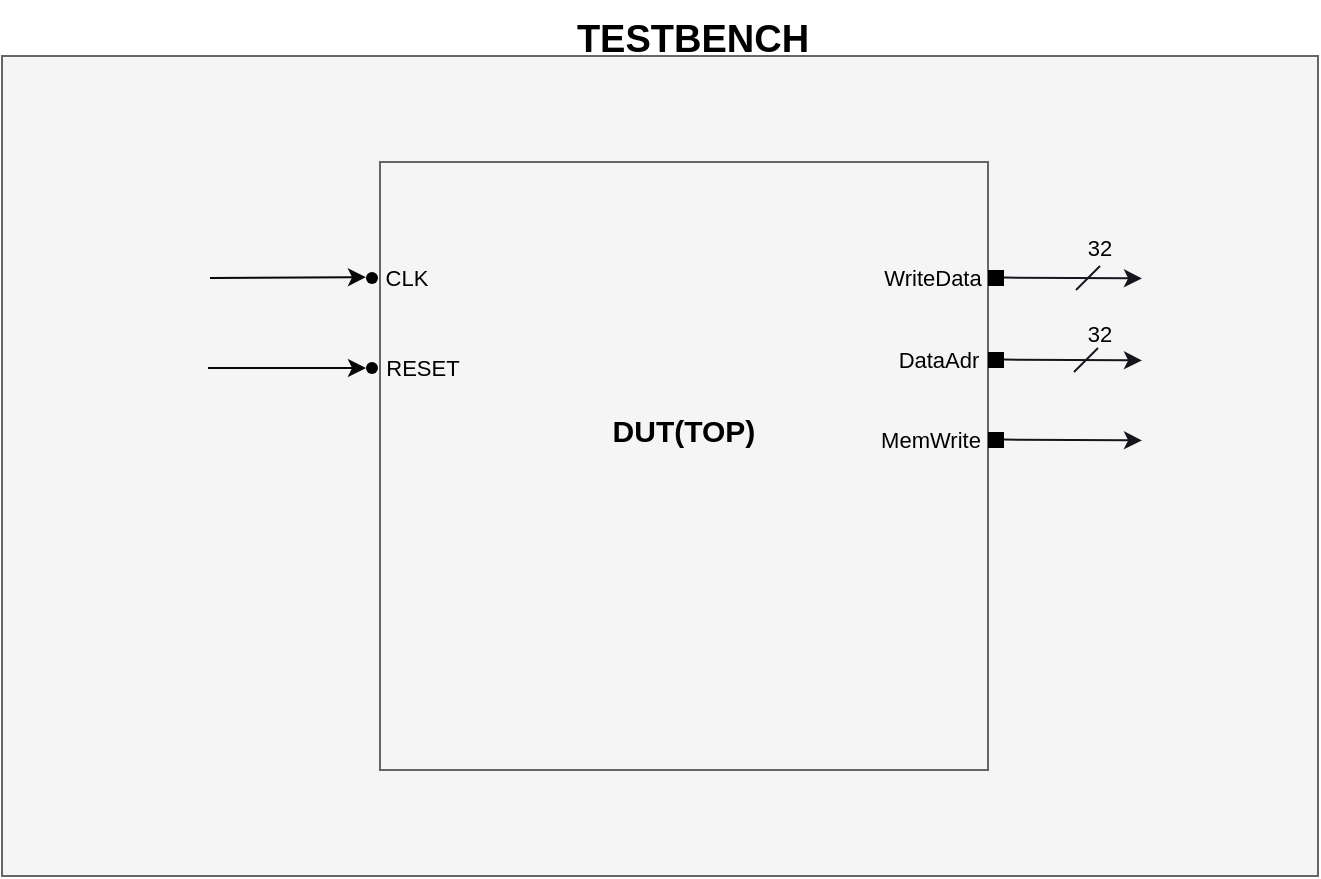 <mxfile version="21.2.8" type="device" pages="3">
  <diagram id="prtHgNgQTEPvFCAcTncT" name="TESTBENCH">
    <mxGraphModel dx="1036" dy="606" grid="0" gridSize="10" guides="1" tooltips="1" connect="1" arrows="1" fold="1" page="1" pageScale="1" pageWidth="1169" pageHeight="827" background="#ffffff" math="0" shadow="0">
      <root>
        <mxCell id="0" />
        <mxCell id="1" parent="0" />
        <mxCell id="hP97mkHx6P7PBGincPtf-4" value="&#xa;&lt;span style=&quot;color: rgb(0, 0, 0); font-family: Helvetica; font-size: 6px; font-style: normal; font-variant-ligatures: normal; font-variant-caps: normal; font-weight: 400; letter-spacing: normal; orphans: 2; text-align: center; text-indent: 0px; text-transform: none; widows: 2; word-spacing: 0px; -webkit-text-stroke-width: 0px; background-color: rgb(42, 37, 47); text-decoration-thickness: initial; text-decoration-style: initial; text-decoration-color: initial; float: none; display: inline !important;&quot;&gt;32&lt;/span&gt;&#xa;&#xa;" style="rounded=0;whiteSpace=wrap;html=1;fillColor=#f5f5f5;fontColor=#333333;strokeColor=#666666;" parent="1" vertex="1">
          <mxGeometry x="282" y="217" width="658" height="410" as="geometry" />
        </mxCell>
        <mxCell id="hP97mkHx6P7PBGincPtf-7" value="&lt;b&gt;&lt;font color=&quot;#000000&quot; style=&quot;font-size: 19px;&quot;&gt;TESTBENCH&lt;/font&gt;&lt;/b&gt;" style="text;html=1;strokeColor=none;fillColor=none;align=center;verticalAlign=middle;whiteSpace=wrap;rounded=0;" parent="1" vertex="1">
          <mxGeometry x="562" y="189" width="131" height="40" as="geometry" />
        </mxCell>
        <mxCell id="hP97mkHx6P7PBGincPtf-8" value="" style="whiteSpace=wrap;html=1;aspect=fixed;fillColor=#f5f5f5;fontColor=#333333;strokeColor=#666666;" parent="1" vertex="1">
          <mxGeometry x="471" y="270" width="304" height="304" as="geometry" />
        </mxCell>
        <mxCell id="hP97mkHx6P7PBGincPtf-9" value="&lt;b&gt;&lt;font color=&quot;#000000&quot; style=&quot;font-size: 15px;&quot;&gt;DUT(TOP)&lt;/font&gt;&lt;/b&gt;" style="text;html=1;strokeColor=none;fillColor=none;align=center;verticalAlign=middle;whiteSpace=wrap;rounded=0;" parent="1" vertex="1">
          <mxGeometry x="540" y="383" width="166" height="42" as="geometry" />
        </mxCell>
        <mxCell id="hP97mkHx6P7PBGincPtf-12" value="" style="shape=waypoint;sketch=0;fillStyle=solid;size=6;pointerEvents=1;points=[];fillColor=none;resizable=0;rotatable=0;perimeter=centerPerimeter;snapToPoint=1;strokeColor=#030303;" parent="1" vertex="1">
          <mxGeometry x="457" y="318" width="20" height="20" as="geometry" />
        </mxCell>
        <mxCell id="hP97mkHx6P7PBGincPtf-13" value="" style="shape=waypoint;sketch=0;fillStyle=solid;size=6;pointerEvents=1;points=[];fillColor=none;resizable=0;rotatable=0;perimeter=centerPerimeter;snapToPoint=1;strokeColor=#030303;" parent="1" vertex="1">
          <mxGeometry x="457" y="363" width="20" height="20" as="geometry" />
        </mxCell>
        <mxCell id="hP97mkHx6P7PBGincPtf-18" value="&lt;span style=&quot;font-size: 11px;&quot;&gt;CLK&lt;/span&gt;" style="text;html=1;strokeColor=none;fillColor=none;align=center;verticalAlign=middle;whiteSpace=wrap;rounded=0;" parent="1" vertex="1">
          <mxGeometry x="471" y="316" width="27" height="24" as="geometry" />
        </mxCell>
        <mxCell id="hP97mkHx6P7PBGincPtf-19" value="&lt;font color=&quot;#000000&quot; style=&quot;font-size: 11px;&quot;&gt;RESET&lt;/font&gt;" style="text;html=1;strokeColor=none;fillColor=none;align=center;verticalAlign=middle;whiteSpace=wrap;rounded=0;" parent="1" vertex="1">
          <mxGeometry x="471" y="361" width="43" height="24" as="geometry" />
        </mxCell>
        <mxCell id="hP97mkHx6P7PBGincPtf-21" value="" style="verticalLabelPosition=bottom;verticalAlign=top;html=1;shape=mxgraph.basic.rect;fillColor2=none;strokeWidth=1;size=0;indent=5;strokeColor=none;fillColor=#000000;" parent="1" vertex="1">
          <mxGeometry x="775" y="324" width="8" height="8" as="geometry" />
        </mxCell>
        <mxCell id="hP97mkHx6P7PBGincPtf-22" value="" style="verticalLabelPosition=bottom;verticalAlign=top;html=1;shape=mxgraph.basic.rect;fillColor2=none;strokeWidth=1;size=0;indent=5;strokeColor=none;fillColor=#000000;" parent="1" vertex="1">
          <mxGeometry x="775" y="365" width="8" height="8" as="geometry" />
        </mxCell>
        <mxCell id="hP97mkHx6P7PBGincPtf-23" value="" style="verticalLabelPosition=bottom;verticalAlign=top;html=1;shape=mxgraph.basic.rect;fillColor2=none;strokeWidth=1;size=0;indent=5;strokeColor=none;fillColor=#000000;" parent="1" vertex="1">
          <mxGeometry x="775" y="405" width="8" height="8" as="geometry" />
        </mxCell>
        <mxCell id="hP97mkHx6P7PBGincPtf-24" value="&lt;font color=&quot;#000000&quot; style=&quot;font-size: 11px;&quot;&gt;WriteData&lt;/font&gt;" style="text;html=1;strokeColor=none;fillColor=none;align=center;verticalAlign=middle;whiteSpace=wrap;rounded=0;" parent="1" vertex="1">
          <mxGeometry x="723" y="316" width="49" height="24" as="geometry" />
        </mxCell>
        <mxCell id="hP97mkHx6P7PBGincPtf-25" value="&lt;font color=&quot;#000000&quot; style=&quot;font-size: 11px;&quot;&gt;DataAdr&lt;/font&gt;" style="text;html=1;strokeColor=none;fillColor=none;align=center;verticalAlign=middle;whiteSpace=wrap;rounded=0;" parent="1" vertex="1">
          <mxGeometry x="729" y="357" width="43" height="24" as="geometry" />
        </mxCell>
        <mxCell id="hP97mkHx6P7PBGincPtf-26" value="&lt;font color=&quot;#000000&quot; style=&quot;font-size: 11px;&quot;&gt;MemWrite&lt;/font&gt;" style="text;html=1;strokeColor=none;fillColor=none;align=center;verticalAlign=middle;whiteSpace=wrap;rounded=0;" parent="1" vertex="1">
          <mxGeometry x="721" y="397" width="51" height="24" as="geometry" />
        </mxCell>
        <mxCell id="hP97mkHx6P7PBGincPtf-31" value="" style="endArrow=classic;html=1;rounded=0;strokeColor=#080808;" parent="1" edge="1">
          <mxGeometry relative="1" as="geometry">
            <mxPoint x="386" y="328" as="sourcePoint" />
            <mxPoint x="464" y="327.58" as="targetPoint" />
          </mxGeometry>
        </mxCell>
        <mxCell id="hP97mkHx6P7PBGincPtf-34" value="" style="endArrow=classic;html=1;rounded=0;strokeColor=#080808;" parent="1" edge="1">
          <mxGeometry relative="1" as="geometry">
            <mxPoint x="385" y="373" as="sourcePoint" />
            <mxPoint x="464" y="373.0" as="targetPoint" />
          </mxGeometry>
        </mxCell>
        <mxCell id="hP97mkHx6P7PBGincPtf-35" value="" style="endArrow=classic;html=1;rounded=0;strokeColor=#18141d;" parent="1" edge="1">
          <mxGeometry relative="1" as="geometry">
            <mxPoint x="783" y="327.79" as="sourcePoint" />
            <mxPoint x="852" y="328.21" as="targetPoint" />
          </mxGeometry>
        </mxCell>
        <mxCell id="hP97mkHx6P7PBGincPtf-36" value="" style="endArrow=classic;html=1;rounded=0;strokeColor=#18141d;" parent="1" edge="1">
          <mxGeometry relative="1" as="geometry">
            <mxPoint x="783" y="368.79" as="sourcePoint" />
            <mxPoint x="852" y="369.21" as="targetPoint" />
          </mxGeometry>
        </mxCell>
        <mxCell id="hP97mkHx6P7PBGincPtf-37" value="" style="endArrow=classic;html=1;rounded=0;strokeColor=#18141d;" parent="1" edge="1">
          <mxGeometry relative="1" as="geometry">
            <mxPoint x="783" y="408.79" as="sourcePoint" />
            <mxPoint x="852" y="409.21" as="targetPoint" />
          </mxGeometry>
        </mxCell>
        <mxCell id="hP97mkHx6P7PBGincPtf-39" value="" style="endArrow=none;html=1;rounded=0;strokeColor=#18141d;" parent="1" edge="1">
          <mxGeometry width="50" height="50" relative="1" as="geometry">
            <mxPoint x="818" y="375" as="sourcePoint" />
            <mxPoint x="830" y="363" as="targetPoint" />
          </mxGeometry>
        </mxCell>
        <mxCell id="hP97mkHx6P7PBGincPtf-40" value="" style="endArrow=none;html=1;rounded=0;strokeColor=#18141d;" parent="1" edge="1">
          <mxGeometry width="50" height="50" relative="1" as="geometry">
            <mxPoint x="819" y="334" as="sourcePoint" />
            <mxPoint x="831" y="322" as="targetPoint" />
          </mxGeometry>
        </mxCell>
        <mxCell id="hP97mkHx6P7PBGincPtf-44" value="&lt;font color=&quot;#000000&quot; style=&quot;font-size: 11px;&quot;&gt;32&lt;/font&gt;" style="text;html=1;strokeColor=none;fillColor=none;align=center;verticalAlign=middle;whiteSpace=wrap;rounded=0;" parent="1" vertex="1">
          <mxGeometry x="824.5" y="306" width="12" height="14" as="geometry" />
        </mxCell>
        <mxCell id="hP97mkHx6P7PBGincPtf-46" value="&lt;font color=&quot;#000000&quot; style=&quot;font-size: 11px;&quot;&gt;32&lt;/font&gt;" style="text;html=1;strokeColor=none;fillColor=none;align=center;verticalAlign=middle;whiteSpace=wrap;rounded=0;" parent="1" vertex="1">
          <mxGeometry x="824.5" y="349" width="12" height="14" as="geometry" />
        </mxCell>
      </root>
    </mxGraphModel>
  </diagram>
  <diagram id="F_olJg4_l9VPDOMAfjfq" name="DUT(TOP)">
    <mxGraphModel dx="1036" dy="606" grid="0" gridSize="10" guides="1" tooltips="1" connect="1" arrows="1" fold="1" page="1" pageScale="1" pageWidth="1169" pageHeight="827" math="0" shadow="0">
      <root>
        <mxCell id="0" />
        <mxCell id="1" parent="0" />
        <mxCell id="kYxQ9g8XBQ9QxsdSuLXo-1" value="&#xa;&lt;span style=&quot;color: rgb(0, 0, 0); font-family: Helvetica; font-size: 6px; font-style: normal; font-variant-ligatures: normal; font-variant-caps: normal; font-weight: 400; letter-spacing: normal; orphans: 2; text-align: center; text-indent: 0px; text-transform: none; widows: 2; word-spacing: 0px; -webkit-text-stroke-width: 0px; background-color: rgb(42, 37, 47); text-decoration-thickness: initial; text-decoration-style: initial; text-decoration-color: initial; float: none; display: inline !important;&quot;&gt;32&lt;/span&gt;&#xa;&#xa;" style="rounded=0;whiteSpace=wrap;html=1;fillColor=#f5f5f5;fontColor=#333333;strokeColor=#666666;" parent="1" vertex="1">
          <mxGeometry x="278" y="217" width="658" height="410" as="geometry" />
        </mxCell>
        <mxCell id="kYxQ9g8XBQ9QxsdSuLXo-2" value="" style="whiteSpace=wrap;html=1;aspect=fixed;fillColor=#f5f5f5;fontColor=#333333;strokeColor=#666666;" parent="1" vertex="1">
          <mxGeometry x="500" y="259" width="222" height="222" as="geometry" />
        </mxCell>
        <mxCell id="kYxQ9g8XBQ9QxsdSuLXo-3" value="&lt;b&gt;&lt;font color=&quot;#000000&quot; style=&quot;font-size: 15px;&quot;&gt;DUT(TOP)&lt;/font&gt;&lt;/b&gt;" style="text;html=1;strokeColor=none;fillColor=none;align=center;verticalAlign=middle;whiteSpace=wrap;rounded=0;" parent="1" vertex="1">
          <mxGeometry x="528" y="193" width="166" height="24" as="geometry" />
        </mxCell>
        <mxCell id="kYxQ9g8XBQ9QxsdSuLXo-4" value="" style="shape=waypoint;sketch=0;fillStyle=solid;size=6;pointerEvents=1;points=[];fillColor=none;resizable=0;rotatable=0;perimeter=centerPerimeter;snapToPoint=1;strokeColor=#030303;" parent="1" vertex="1">
          <mxGeometry x="269" y="318" width="20" height="20" as="geometry" />
        </mxCell>
        <mxCell id="kYxQ9g8XBQ9QxsdSuLXo-5" value="" style="shape=waypoint;sketch=0;fillStyle=solid;size=6;pointerEvents=1;points=[];fillColor=none;resizable=0;rotatable=0;perimeter=centerPerimeter;snapToPoint=1;strokeColor=#030303;" parent="1" vertex="1">
          <mxGeometry x="269" y="373" width="20" height="20" as="geometry" />
        </mxCell>
        <mxCell id="kYxQ9g8XBQ9QxsdSuLXo-6" value="&lt;span style=&quot;font-size: 11px;&quot;&gt;CLK&lt;/span&gt;" style="text;html=1;strokeColor=none;fillColor=none;align=center;verticalAlign=middle;whiteSpace=wrap;rounded=0;" parent="1" vertex="1">
          <mxGeometry x="167" y="316" width="30" height="24" as="geometry" />
        </mxCell>
        <mxCell id="kYxQ9g8XBQ9QxsdSuLXo-7" value="&lt;font color=&quot;#000000&quot; style=&quot;font-size: 11px;&quot;&gt;RESET&lt;/font&gt;" style="text;html=1;strokeColor=none;fillColor=none;align=center;verticalAlign=middle;whiteSpace=wrap;rounded=0;" parent="1" vertex="1">
          <mxGeometry x="154" y="369" width="43" height="24" as="geometry" />
        </mxCell>
        <mxCell id="kYxQ9g8XBQ9QxsdSuLXo-8" value="" style="verticalLabelPosition=bottom;verticalAlign=top;html=1;shape=mxgraph.basic.rect;fillColor2=none;strokeWidth=1;size=0;indent=5;strokeColor=none;fillColor=#000000;" parent="1" vertex="1">
          <mxGeometry x="940" y="322" width="8" height="8" as="geometry" />
        </mxCell>
        <mxCell id="kYxQ9g8XBQ9QxsdSuLXo-9" value="" style="verticalLabelPosition=bottom;verticalAlign=top;html=1;shape=mxgraph.basic.rect;fillColor2=none;strokeWidth=1;size=0;indent=5;strokeColor=none;fillColor=#000000;" parent="1" vertex="1">
          <mxGeometry x="940" y="363" width="8" height="8" as="geometry" />
        </mxCell>
        <mxCell id="kYxQ9g8XBQ9QxsdSuLXo-10" value="" style="verticalLabelPosition=bottom;verticalAlign=top;html=1;shape=mxgraph.basic.rect;fillColor2=none;strokeWidth=1;size=0;indent=5;strokeColor=none;fillColor=#000000;" parent="1" vertex="1">
          <mxGeometry x="940" y="401" width="8" height="8" as="geometry" />
        </mxCell>
        <mxCell id="kYxQ9g8XBQ9QxsdSuLXo-11" value="&lt;font color=&quot;#000000&quot; style=&quot;font-size: 11px;&quot;&gt;WriteData&lt;/font&gt;" style="text;html=1;strokeColor=none;fillColor=none;align=center;verticalAlign=middle;whiteSpace=wrap;rounded=0;" parent="1" vertex="1">
          <mxGeometry x="1081" y="314" width="49" height="24" as="geometry" />
        </mxCell>
        <mxCell id="kYxQ9g8XBQ9QxsdSuLXo-12" value="&lt;font color=&quot;#000000&quot; style=&quot;font-size: 11px;&quot;&gt;DataAdr&lt;/font&gt;" style="text;html=1;strokeColor=none;fillColor=none;align=center;verticalAlign=middle;whiteSpace=wrap;rounded=0;" parent="1" vertex="1">
          <mxGeometry x="1081" y="355" width="43" height="24" as="geometry" />
        </mxCell>
        <mxCell id="kYxQ9g8XBQ9QxsdSuLXo-13" value="&lt;font color=&quot;#000000&quot; style=&quot;font-size: 11px;&quot;&gt;MemWrite&lt;/font&gt;" style="text;html=1;strokeColor=none;fillColor=none;align=center;verticalAlign=middle;whiteSpace=wrap;rounded=0;" parent="1" vertex="1">
          <mxGeometry x="1081" y="390" width="51" height="24" as="geometry" />
        </mxCell>
        <mxCell id="kYxQ9g8XBQ9QxsdSuLXo-14" value="" style="endArrow=classic;html=1;rounded=0;strokeColor=#080808;" parent="1" edge="1">
          <mxGeometry relative="1" as="geometry">
            <mxPoint x="198" y="328.05" as="sourcePoint" />
            <mxPoint x="276" y="327.63" as="targetPoint" />
          </mxGeometry>
        </mxCell>
        <mxCell id="kYxQ9g8XBQ9QxsdSuLXo-15" value="" style="endArrow=classic;html=1;rounded=0;strokeColor=#080808;" parent="1" edge="1">
          <mxGeometry relative="1" as="geometry">
            <mxPoint x="197" y="382.82" as="sourcePoint" />
            <mxPoint x="276" y="382.82" as="targetPoint" />
          </mxGeometry>
        </mxCell>
        <mxCell id="kYxQ9g8XBQ9QxsdSuLXo-16" value="" style="endArrow=classic;html=1;rounded=0;strokeColor=#18141d;" parent="1" edge="1">
          <mxGeometry relative="1" as="geometry">
            <mxPoint x="948" y="325.86" as="sourcePoint" />
            <mxPoint x="1075" y="326" as="targetPoint" />
          </mxGeometry>
        </mxCell>
        <mxCell id="kYxQ9g8XBQ9QxsdSuLXo-17" value="" style="endArrow=classic;html=1;rounded=0;strokeColor=#18141d;" parent="1" edge="1">
          <mxGeometry relative="1" as="geometry">
            <mxPoint x="948" y="366.39" as="sourcePoint" />
            <mxPoint x="1075" y="367" as="targetPoint" />
          </mxGeometry>
        </mxCell>
        <mxCell id="kYxQ9g8XBQ9QxsdSuLXo-18" value="" style="endArrow=classic;html=1;rounded=0;strokeColor=#18141d;" parent="1" edge="1">
          <mxGeometry relative="1" as="geometry">
            <mxPoint x="948" y="404.86" as="sourcePoint" />
            <mxPoint x="1075" y="405" as="targetPoint" />
          </mxGeometry>
        </mxCell>
        <mxCell id="kYxQ9g8XBQ9QxsdSuLXo-19" value="" style="endArrow=none;html=1;rounded=0;strokeColor=#18141d;" parent="1" edge="1">
          <mxGeometry width="50" height="50" relative="1" as="geometry">
            <mxPoint x="1036" y="373" as="sourcePoint" />
            <mxPoint x="1048" y="361" as="targetPoint" />
          </mxGeometry>
        </mxCell>
        <mxCell id="kYxQ9g8XBQ9QxsdSuLXo-20" value="" style="endArrow=none;html=1;rounded=0;strokeColor=#18141d;" parent="1" edge="1">
          <mxGeometry width="50" height="50" relative="1" as="geometry">
            <mxPoint x="1035" y="332" as="sourcePoint" />
            <mxPoint x="1047" y="320" as="targetPoint" />
          </mxGeometry>
        </mxCell>
        <mxCell id="kYxQ9g8XBQ9QxsdSuLXo-21" value="&lt;font color=&quot;#000000&quot; style=&quot;font-size: 11px;&quot;&gt;32&lt;/font&gt;" style="text;html=1;strokeColor=none;fillColor=none;align=center;verticalAlign=middle;whiteSpace=wrap;rounded=0;" parent="1" vertex="1">
          <mxGeometry x="1041" y="306" width="12" height="14" as="geometry" />
        </mxCell>
        <mxCell id="kYxQ9g8XBQ9QxsdSuLXo-22" value="&lt;font color=&quot;#000000&quot; style=&quot;font-size: 11px;&quot;&gt;32&lt;/font&gt;" style="text;html=1;strokeColor=none;fillColor=none;align=center;verticalAlign=middle;whiteSpace=wrap;rounded=0;" parent="1" vertex="1">
          <mxGeometry x="1041" y="346" width="12" height="14" as="geometry" />
        </mxCell>
        <mxCell id="kYxQ9g8XBQ9QxsdSuLXo-23" value="" style="rounded=0;whiteSpace=wrap;html=1;direction=south;" parent="1" vertex="1">
          <mxGeometry x="710" y="495" width="219" height="120" as="geometry" />
        </mxCell>
        <mxCell id="kYxQ9g8XBQ9QxsdSuLXo-24" value="" style="rounded=0;whiteSpace=wrap;html=1;rotation=-90;" parent="1" vertex="1">
          <mxGeometry x="347" y="443" width="120" height="224" as="geometry" />
        </mxCell>
        <mxCell id="kYxQ9g8XBQ9QxsdSuLXo-25" value="&lt;span style=&quot;font-size: 15px;&quot;&gt;&lt;b&gt;ARM(ARM)&lt;/b&gt;&lt;/span&gt;" style="text;html=1;strokeColor=none;fillColor=none;align=center;verticalAlign=middle;whiteSpace=wrap;rounded=0;" parent="1" vertex="1">
          <mxGeometry x="528" y="349" width="166" height="24" as="geometry" />
        </mxCell>
        <mxCell id="kYxQ9g8XBQ9QxsdSuLXo-26" value="&lt;span style=&quot;font-size: 15px;&quot;&gt;&lt;b&gt;IMEM(IMEM)&lt;/b&gt;&lt;/span&gt;" style="text;html=1;strokeColor=none;fillColor=none;align=center;verticalAlign=middle;whiteSpace=wrap;rounded=0;" parent="1" vertex="1">
          <mxGeometry x="324" y="594" width="166" height="24" as="geometry" />
        </mxCell>
        <mxCell id="kYxQ9g8XBQ9QxsdSuLXo-27" value="&lt;span style=&quot;font-size: 15px;&quot;&gt;&lt;b&gt;DMEM(DMEM)&lt;/b&gt;&lt;/span&gt;" style="text;html=1;strokeColor=none;fillColor=none;align=center;verticalAlign=middle;whiteSpace=wrap;rounded=0;" parent="1" vertex="1">
          <mxGeometry x="751" y="594" width="166" height="24" as="geometry" />
        </mxCell>
        <mxCell id="kYxQ9g8XBQ9QxsdSuLXo-28" value="" style="shape=waypoint;sketch=0;fillStyle=solid;size=6;pointerEvents=1;points=[];fillColor=none;resizable=0;rotatable=0;perimeter=centerPerimeter;snapToPoint=1;strokeColor=#030303;" parent="1" vertex="1">
          <mxGeometry x="716" y="438" width="20" height="20" as="geometry" />
        </mxCell>
        <mxCell id="kYxQ9g8XBQ9QxsdSuLXo-29" value="" style="shape=waypoint;sketch=0;fillStyle=solid;size=6;pointerEvents=1;points=[];fillColor=none;resizable=0;rotatable=0;perimeter=centerPerimeter;snapToPoint=1;strokeColor=#030303;" parent="1" vertex="1">
          <mxGeometry x="487" y="373" width="20" height="20" as="geometry" />
        </mxCell>
        <mxCell id="kYxQ9g8XBQ9QxsdSuLXo-30" value="" style="shape=waypoint;sketch=0;fillStyle=solid;size=6;pointerEvents=1;points=[];fillColor=none;resizable=0;rotatable=0;perimeter=centerPerimeter;snapToPoint=1;strokeColor=#030303;" parent="1" vertex="1">
          <mxGeometry x="487" y="338" width="20" height="20" as="geometry" />
        </mxCell>
        <mxCell id="kYxQ9g8XBQ9QxsdSuLXo-31" value="" style="shape=waypoint;sketch=0;fillStyle=solid;size=6;pointerEvents=1;points=[];fillColor=none;resizable=0;rotatable=0;perimeter=centerPerimeter;snapToPoint=1;strokeColor=#030303;" parent="1" vertex="1">
          <mxGeometry x="487" y="303" width="20" height="20" as="geometry" />
        </mxCell>
        <mxCell id="kYxQ9g8XBQ9QxsdSuLXo-32" value="" style="verticalLabelPosition=bottom;verticalAlign=top;html=1;shape=mxgraph.basic.rect;fillColor2=none;strokeWidth=1;size=0;indent=5;strokeColor=none;fillColor=#000000;" parent="1" vertex="1">
          <mxGeometry x="492" y="409" width="8" height="8" as="geometry" />
        </mxCell>
        <mxCell id="kYxQ9g8XBQ9QxsdSuLXo-33" value="" style="verticalLabelPosition=bottom;verticalAlign=top;html=1;shape=mxgraph.basic.rect;fillColor2=none;strokeWidth=1;size=0;indent=5;strokeColor=none;fillColor=#000000;" parent="1" vertex="1">
          <mxGeometry x="722" y="322" width="8" height="8" as="geometry" />
        </mxCell>
        <mxCell id="kYxQ9g8XBQ9QxsdSuLXo-34" value="" style="verticalLabelPosition=bottom;verticalAlign=top;html=1;shape=mxgraph.basic.rect;fillColor2=none;strokeWidth=1;size=0;indent=5;strokeColor=none;fillColor=#000000;" parent="1" vertex="1">
          <mxGeometry x="722" y="363" width="8" height="8" as="geometry" />
        </mxCell>
        <mxCell id="kYxQ9g8XBQ9QxsdSuLXo-35" value="" style="verticalLabelPosition=bottom;verticalAlign=top;html=1;shape=mxgraph.basic.rect;fillColor2=none;strokeWidth=1;size=0;indent=5;strokeColor=none;fillColor=#000000;" parent="1" vertex="1">
          <mxGeometry x="722" y="401" width="8" height="8" as="geometry" />
        </mxCell>
        <mxCell id="kYxQ9g8XBQ9QxsdSuLXo-36" value="" style="shape=waypoint;sketch=0;fillStyle=solid;size=6;pointerEvents=1;points=[];fillColor=none;resizable=0;rotatable=0;perimeter=centerPerimeter;snapToPoint=1;strokeColor=#030303;" parent="1" vertex="1">
          <mxGeometry x="772" y="481" width="20" height="20" as="geometry" />
        </mxCell>
        <mxCell id="kYxQ9g8XBQ9QxsdSuLXo-37" value="" style="shape=waypoint;sketch=0;fillStyle=solid;size=6;pointerEvents=1;points=[];fillColor=none;resizable=0;rotatable=0;perimeter=centerPerimeter;snapToPoint=1;strokeColor=#030303;" parent="1" vertex="1">
          <mxGeometry x="809.5" y="481" width="20" height="20" as="geometry" />
        </mxCell>
        <mxCell id="kYxQ9g8XBQ9QxsdSuLXo-38" value="" style="shape=waypoint;sketch=0;fillStyle=solid;size=6;pointerEvents=1;points=[];fillColor=none;resizable=0;rotatable=0;perimeter=centerPerimeter;snapToPoint=1;strokeColor=#030303;" parent="1" vertex="1">
          <mxGeometry x="847" y="481" width="20" height="20" as="geometry" />
        </mxCell>
        <mxCell id="kYxQ9g8XBQ9QxsdSuLXo-39" value="" style="verticalLabelPosition=bottom;verticalAlign=top;html=1;shape=mxgraph.basic.rect;fillColor2=none;strokeWidth=1;size=0;indent=5;strokeColor=none;fillColor=#000000;" parent="1" vertex="1">
          <mxGeometry x="746" y="487" width="8" height="8" as="geometry" />
        </mxCell>
        <mxCell id="kYxQ9g8XBQ9QxsdSuLXo-40" value="" style="shape=waypoint;sketch=0;fillStyle=solid;size=6;pointerEvents=1;points=[];fillColor=none;resizable=0;rotatable=0;perimeter=centerPerimeter;snapToPoint=1;strokeColor=#030303;" parent="1" vertex="1">
          <mxGeometry x="430" y="481" width="20" height="20" as="geometry" />
        </mxCell>
        <mxCell id="kYxQ9g8XBQ9QxsdSuLXo-41" style="edgeStyle=orthogonalEdgeStyle;rounded=0;orthogonalLoop=1;jettySize=auto;html=1;" parent="1" source="kYxQ9g8XBQ9QxsdSuLXo-42" edge="1">
          <mxGeometry relative="1" as="geometry">
            <mxPoint x="492" y="383" as="targetPoint" />
            <Array as="points">
              <mxPoint x="404" y="383" />
            </Array>
          </mxGeometry>
        </mxCell>
        <mxCell id="kYxQ9g8XBQ9QxsdSuLXo-42" value="" style="verticalLabelPosition=bottom;verticalAlign=top;html=1;shape=mxgraph.basic.rect;fillColor2=none;strokeWidth=1;size=0;indent=5;strokeColor=none;fillColor=#000000;" parent="1" vertex="1">
          <mxGeometry x="400" y="487" width="8" height="8" as="geometry" />
        </mxCell>
        <mxCell id="kYxQ9g8XBQ9QxsdSuLXo-43" value="&lt;span style=&quot;font-size: 11px;&quot;&gt;CLK&lt;/span&gt;" style="text;html=1;strokeColor=none;fillColor=none;align=center;verticalAlign=middle;whiteSpace=wrap;rounded=0;" parent="1" vertex="1">
          <mxGeometry x="500" y="301" width="28" height="24" as="geometry" />
        </mxCell>
        <mxCell id="kYxQ9g8XBQ9QxsdSuLXo-44" value="&lt;font color=&quot;#000000&quot; style=&quot;font-size: 11px;&quot;&gt;RESET&lt;/font&gt;" style="text;html=1;strokeColor=none;fillColor=none;align=center;verticalAlign=middle;whiteSpace=wrap;rounded=0;" parent="1" vertex="1">
          <mxGeometry x="500" y="336" width="43" height="24" as="geometry" />
        </mxCell>
        <mxCell id="kYxQ9g8XBQ9QxsdSuLXo-45" value="" style="edgeStyle=elbowEdgeStyle;elbow=horizontal;endArrow=classic;html=1;curved=0;rounded=0;endSize=8;startSize=8;exitX=0.917;exitY=0.687;exitDx=0;exitDy=0;exitPerimeter=0;" parent="1" source="kYxQ9g8XBQ9QxsdSuLXo-4" edge="1">
          <mxGeometry width="50" height="50" relative="1" as="geometry">
            <mxPoint x="445" y="363" as="sourcePoint" />
            <mxPoint x="495" y="313" as="targetPoint" />
          </mxGeometry>
        </mxCell>
        <mxCell id="kYxQ9g8XBQ9QxsdSuLXo-46" value="" style="edgeStyle=elbowEdgeStyle;elbow=horizontal;endArrow=classic;html=1;curved=0;rounded=0;endSize=8;startSize=8;exitX=0.7;exitY=0.554;exitDx=0;exitDy=0;exitPerimeter=0;" parent="1" source="kYxQ9g8XBQ9QxsdSuLXo-5" edge="1">
          <mxGeometry width="50" height="50" relative="1" as="geometry">
            <mxPoint x="289" y="338" as="sourcePoint" />
            <mxPoint x="493" y="348" as="targetPoint" />
          </mxGeometry>
        </mxCell>
        <mxCell id="kYxQ9g8XBQ9QxsdSuLXo-47" value="&lt;span style=&quot;font-size: 11px;&quot;&gt;Instr&lt;/span&gt;" style="text;html=1;strokeColor=none;fillColor=none;align=center;verticalAlign=middle;whiteSpace=wrap;rounded=0;" parent="1" vertex="1">
          <mxGeometry x="500" y="371" width="28" height="24" as="geometry" />
        </mxCell>
        <mxCell id="kYxQ9g8XBQ9QxsdSuLXo-48" value="&lt;span style=&quot;font-size: 11px;&quot;&gt;PC&lt;/span&gt;" style="text;html=1;strokeColor=none;fillColor=none;align=center;verticalAlign=middle;whiteSpace=wrap;rounded=0;" parent="1" vertex="1">
          <mxGeometry x="500" y="402" width="24" height="24" as="geometry" />
        </mxCell>
        <mxCell id="kYxQ9g8XBQ9QxsdSuLXo-49" value="&lt;span style=&quot;font-size: 11px;&quot;&gt;rd&lt;/span&gt;" style="text;html=1;strokeColor=none;fillColor=none;align=center;verticalAlign=middle;whiteSpace=wrap;rounded=0;" parent="1" vertex="1">
          <mxGeometry x="390" y="495" width="28" height="24" as="geometry" />
        </mxCell>
        <mxCell id="kYxQ9g8XBQ9QxsdSuLXo-50" value="&lt;span style=&quot;font-size: 11px;&quot;&gt;a&lt;/span&gt;" style="text;html=1;strokeColor=none;fillColor=none;align=center;verticalAlign=middle;whiteSpace=wrap;rounded=0;" parent="1" vertex="1">
          <mxGeometry x="426" y="495" width="28" height="24" as="geometry" />
        </mxCell>
        <mxCell id="kYxQ9g8XBQ9QxsdSuLXo-51" value="&lt;span style=&quot;font-size: 11px;&quot;&gt;rd&lt;/span&gt;" style="text;html=1;strokeColor=none;fillColor=none;align=center;verticalAlign=middle;whiteSpace=wrap;rounded=0;" parent="1" vertex="1">
          <mxGeometry x="736" y="495" width="28" height="24" as="geometry" />
        </mxCell>
        <mxCell id="kYxQ9g8XBQ9QxsdSuLXo-52" value="&lt;span style=&quot;font-size: 11px;&quot;&gt;a&lt;/span&gt;" style="text;html=1;strokeColor=none;fillColor=none;align=center;verticalAlign=middle;whiteSpace=wrap;rounded=0;" parent="1" vertex="1">
          <mxGeometry x="806.5" y="495" width="28" height="24" as="geometry" />
        </mxCell>
        <mxCell id="kYxQ9g8XBQ9QxsdSuLXo-53" value="&lt;span style=&quot;font-size: 11px;&quot;&gt;we&lt;/span&gt;" style="text;html=1;strokeColor=none;fillColor=none;align=center;verticalAlign=middle;whiteSpace=wrap;rounded=0;" parent="1" vertex="1">
          <mxGeometry x="768" y="495" width="28" height="24" as="geometry" />
        </mxCell>
        <mxCell id="kYxQ9g8XBQ9QxsdSuLXo-54" value="&lt;span style=&quot;font-size: 11px;&quot;&gt;wd&lt;/span&gt;" style="text;html=1;strokeColor=none;fillColor=none;align=center;verticalAlign=middle;whiteSpace=wrap;rounded=0;" parent="1" vertex="1">
          <mxGeometry x="843" y="495" width="28" height="24" as="geometry" />
        </mxCell>
        <mxCell id="kYxQ9g8XBQ9QxsdSuLXo-55" value="" style="shape=waypoint;sketch=0;fillStyle=solid;size=6;pointerEvents=1;points=[];fillColor=none;resizable=0;rotatable=0;perimeter=centerPerimeter;snapToPoint=1;strokeColor=#030303;" parent="1" vertex="1">
          <mxGeometry x="883" y="481" width="20" height="20" as="geometry" />
        </mxCell>
        <mxCell id="kYxQ9g8XBQ9QxsdSuLXo-56" value="&lt;span style=&quot;font-size: 11px;&quot;&gt;clk&lt;/span&gt;" style="text;html=1;strokeColor=none;fillColor=none;align=center;verticalAlign=middle;whiteSpace=wrap;rounded=0;" parent="1" vertex="1">
          <mxGeometry x="879" y="495" width="28" height="24" as="geometry" />
        </mxCell>
        <mxCell id="kYxQ9g8XBQ9QxsdSuLXo-57" value="&lt;font color=&quot;#000000&quot; style=&quot;font-size: 11px;&quot;&gt;MemWrite&lt;/font&gt;" style="text;html=1;strokeColor=none;fillColor=none;align=center;verticalAlign=middle;whiteSpace=wrap;rounded=0;" parent="1" vertex="1">
          <mxGeometry x="668" y="393" width="51" height="24" as="geometry" />
        </mxCell>
        <mxCell id="kYxQ9g8XBQ9QxsdSuLXo-58" value="" style="endArrow=none;html=1;rounded=0;entryX=0.375;entryY=0.5;entryDx=0;entryDy=0;entryPerimeter=0;exitX=0.899;exitY=0.497;exitDx=0;exitDy=0;exitPerimeter=0;" parent="1" source="kYxQ9g8XBQ9QxsdSuLXo-35" target="kYxQ9g8XBQ9QxsdSuLXo-10" edge="1">
          <mxGeometry width="50" height="50" relative="1" as="geometry">
            <mxPoint x="816" y="413" as="sourcePoint" />
            <mxPoint x="866" y="363" as="targetPoint" />
          </mxGeometry>
        </mxCell>
        <mxCell id="kYxQ9g8XBQ9QxsdSuLXo-59" value="" style="edgeStyle=segmentEdgeStyle;endArrow=classic;html=1;curved=0;rounded=0;endSize=8;startSize=8;" parent="1" source="kYxQ9g8XBQ9QxsdSuLXo-32" edge="1">
          <mxGeometry width="50" height="50" relative="1" as="geometry">
            <mxPoint x="555" y="463" as="sourcePoint" />
            <mxPoint x="440" y="488" as="targetPoint" />
          </mxGeometry>
        </mxCell>
        <mxCell id="kYxQ9g8XBQ9QxsdSuLXo-60" value="" style="endArrow=none;html=1;rounded=0;strokeColor=#18141d;" parent="1" edge="1">
          <mxGeometry width="50" height="50" relative="1" as="geometry">
            <mxPoint x="444" y="389" as="sourcePoint" />
            <mxPoint x="456" y="377" as="targetPoint" />
          </mxGeometry>
        </mxCell>
        <mxCell id="kYxQ9g8XBQ9QxsdSuLXo-61" value="&lt;font color=&quot;#000000&quot; style=&quot;font-size: 11px;&quot;&gt;32&lt;/font&gt;" style="text;html=1;strokeColor=none;fillColor=none;align=center;verticalAlign=middle;whiteSpace=wrap;rounded=0;" parent="1" vertex="1">
          <mxGeometry x="450" y="363" width="12" height="14" as="geometry" />
        </mxCell>
        <mxCell id="kYxQ9g8XBQ9QxsdSuLXo-62" value="" style="endArrow=none;html=1;rounded=0;strokeColor=#18141d;" parent="1" edge="1">
          <mxGeometry width="50" height="50" relative="1" as="geometry">
            <mxPoint x="450" y="421" as="sourcePoint" />
            <mxPoint x="462" y="409" as="targetPoint" />
          </mxGeometry>
        </mxCell>
        <mxCell id="kYxQ9g8XBQ9QxsdSuLXo-63" value="&lt;font color=&quot;#000000&quot; style=&quot;font-size: 11px;&quot;&gt;32&lt;/font&gt;" style="text;html=1;strokeColor=none;fillColor=none;align=center;verticalAlign=middle;whiteSpace=wrap;rounded=0;" parent="1" vertex="1">
          <mxGeometry x="456" y="395" width="12" height="14" as="geometry" />
        </mxCell>
        <mxCell id="kYxQ9g8XBQ9QxsdSuLXo-64" value="&lt;font color=&quot;#000000&quot; style=&quot;font-size: 11px;&quot;&gt;AluResult&lt;/font&gt;" style="text;html=1;strokeColor=none;fillColor=none;align=center;verticalAlign=middle;whiteSpace=wrap;rounded=0;" parent="1" vertex="1">
          <mxGeometry x="671" y="355" width="51" height="24" as="geometry" />
        </mxCell>
        <mxCell id="kYxQ9g8XBQ9QxsdSuLXo-65" value="" style="endArrow=none;html=1;rounded=0;entryX=0.32;entryY=0.495;entryDx=0;entryDy=0;entryPerimeter=0;exitDx=0;exitDy=0;exitPerimeter=0;" parent="1" source="kYxQ9g8XBQ9QxsdSuLXo-71" target="kYxQ9g8XBQ9QxsdSuLXo-9" edge="1">
          <mxGeometry width="50" height="50" relative="1" as="geometry">
            <mxPoint x="819.5" y="367" as="sourcePoint" />
            <mxPoint x="953" y="415" as="targetPoint" />
          </mxGeometry>
        </mxCell>
        <mxCell id="kYxQ9g8XBQ9QxsdSuLXo-66" value="" style="endArrow=none;html=1;rounded=0;strokeColor=#18141d;" parent="1" edge="1">
          <mxGeometry width="50" height="50" relative="1" as="geometry">
            <mxPoint x="752" y="374.5" as="sourcePoint" />
            <mxPoint x="764" y="362.5" as="targetPoint" />
          </mxGeometry>
        </mxCell>
        <mxCell id="kYxQ9g8XBQ9QxsdSuLXo-67" value="" style="endArrow=classic;html=1;rounded=0;" parent="1" edge="1">
          <mxGeometry width="50" height="50" relative="1" as="geometry">
            <mxPoint x="818.5" y="367" as="sourcePoint" />
            <mxPoint x="819" y="488" as="targetPoint" />
          </mxGeometry>
        </mxCell>
        <mxCell id="kYxQ9g8XBQ9QxsdSuLXo-68" value="" style="endArrow=none;html=1;rounded=0;entryDx=0;entryDy=0;entryPerimeter=0;exitDx=0;exitDy=0;exitPerimeter=0;" parent="1" source="kYxQ9g8XBQ9QxsdSuLXo-71" edge="1">
          <mxGeometry width="50" height="50" relative="1" as="geometry">
            <mxPoint x="730" y="367" as="sourcePoint" />
            <mxPoint x="819.5" y="367" as="targetPoint" />
          </mxGeometry>
        </mxCell>
        <mxCell id="kYxQ9g8XBQ9QxsdSuLXo-69" value="" style="endArrow=none;html=1;rounded=0;entryDx=0;entryDy=0;entryPerimeter=0;exitX=1.01;exitY=0.495;exitDx=0;exitDy=0;exitPerimeter=0;" parent="1" source="kYxQ9g8XBQ9QxsdSuLXo-34" target="kYxQ9g8XBQ9QxsdSuLXo-71" edge="1">
          <mxGeometry width="50" height="50" relative="1" as="geometry">
            <mxPoint x="730" y="367" as="sourcePoint" />
            <mxPoint x="819.5" y="367" as="targetPoint" />
          </mxGeometry>
        </mxCell>
        <mxCell id="kYxQ9g8XBQ9QxsdSuLXo-70" value="" style="endArrow=none;html=1;rounded=0;entryDx=0;entryDy=0;entryPerimeter=0;exitDx=0;exitDy=0;exitPerimeter=0;" parent="1" target="kYxQ9g8XBQ9QxsdSuLXo-71" edge="1">
          <mxGeometry width="50" height="50" relative="1" as="geometry">
            <mxPoint x="819.5" y="367" as="sourcePoint" />
            <mxPoint x="943" y="367" as="targetPoint" />
          </mxGeometry>
        </mxCell>
        <mxCell id="kYxQ9g8XBQ9QxsdSuLXo-71" value="" style="shape=waypoint;sketch=0;fillStyle=solid;size=6;pointerEvents=1;points=[];fillColor=none;resizable=0;rotatable=0;perimeter=centerPerimeter;snapToPoint=1;strokeWidth=3;" parent="1" vertex="1">
          <mxGeometry x="808" y="357" width="20" height="20" as="geometry" />
        </mxCell>
        <mxCell id="kYxQ9g8XBQ9QxsdSuLXo-72" value="&lt;font color=&quot;#000000&quot; style=&quot;font-size: 11px;&quot;&gt;WriteData&lt;/font&gt;" style="text;html=1;strokeColor=none;fillColor=none;align=center;verticalAlign=middle;whiteSpace=wrap;rounded=0;" parent="1" vertex="1">
          <mxGeometry x="671" y="314" width="51" height="24" as="geometry" />
        </mxCell>
        <mxCell id="kYxQ9g8XBQ9QxsdSuLXo-73" value="" style="endArrow=none;html=1;rounded=0;entryX=0.14;entryY=0.507;entryDx=0;entryDy=0;entryPerimeter=0;exitX=0.797;exitY=0.529;exitDx=0;exitDy=0;exitPerimeter=0;" parent="1" source="kYxQ9g8XBQ9QxsdSuLXo-33" target="kYxQ9g8XBQ9QxsdSuLXo-8" edge="1">
          <mxGeometry width="50" height="50" relative="1" as="geometry">
            <mxPoint x="747" y="395" as="sourcePoint" />
            <mxPoint x="797" y="345" as="targetPoint" />
          </mxGeometry>
        </mxCell>
        <mxCell id="kYxQ9g8XBQ9QxsdSuLXo-74" value="" style="endArrow=none;html=1;rounded=0;strokeColor=#18141d;" parent="1" edge="1">
          <mxGeometry width="50" height="50" relative="1" as="geometry">
            <mxPoint x="754" y="332" as="sourcePoint" />
            <mxPoint x="766" y="320" as="targetPoint" />
          </mxGeometry>
        </mxCell>
        <mxCell id="kYxQ9g8XBQ9QxsdSuLXo-75" value="&lt;font color=&quot;#000000&quot; style=&quot;font-size: 11px;&quot;&gt;32&lt;/font&gt;" style="text;html=1;strokeColor=none;fillColor=none;align=center;verticalAlign=middle;whiteSpace=wrap;rounded=0;" parent="1" vertex="1">
          <mxGeometry x="760" y="306" width="12" height="14" as="geometry" />
        </mxCell>
        <mxCell id="kYxQ9g8XBQ9QxsdSuLXo-76" value="" style="endArrow=none;html=1;rounded=0;strokeColor=#18141d;" parent="1" edge="1">
          <mxGeometry width="50" height="50" relative="1" as="geometry">
            <mxPoint x="813.5" y="434" as="sourcePoint" />
            <mxPoint x="825.5" y="446" as="targetPoint" />
          </mxGeometry>
        </mxCell>
        <mxCell id="kYxQ9g8XBQ9QxsdSuLXo-77" value="&lt;font color=&quot;#000000&quot; style=&quot;font-size: 11px;&quot;&gt;32&lt;/font&gt;" style="text;html=1;strokeColor=none;fillColor=none;align=center;verticalAlign=middle;whiteSpace=wrap;rounded=0;rotation=90;" parent="1" vertex="1">
          <mxGeometry x="826" y="436" width="12" height="14" as="geometry" />
        </mxCell>
        <mxCell id="kYxQ9g8XBQ9QxsdSuLXo-78" value="" style="endArrow=classic;html=1;rounded=0;" parent="1" edge="1">
          <mxGeometry width="50" height="50" relative="1" as="geometry">
            <mxPoint x="855" y="326" as="sourcePoint" />
            <mxPoint x="857" y="488" as="targetPoint" />
          </mxGeometry>
        </mxCell>
        <mxCell id="kYxQ9g8XBQ9QxsdSuLXo-79" value="" style="endArrow=none;html=1;rounded=0;strokeColor=#18141d;" parent="1" edge="1">
          <mxGeometry width="50" height="50" relative="1" as="geometry">
            <mxPoint x="847" y="434" as="sourcePoint" />
            <mxPoint x="859" y="446" as="targetPoint" />
          </mxGeometry>
        </mxCell>
        <mxCell id="kYxQ9g8XBQ9QxsdSuLXo-80" value="&lt;font color=&quot;#000000&quot; style=&quot;font-size: 11px;&quot;&gt;32&lt;/font&gt;" style="text;html=1;strokeColor=none;fillColor=none;align=center;verticalAlign=middle;whiteSpace=wrap;rounded=0;rotation=90;" parent="1" vertex="1">
          <mxGeometry x="859.5" y="436" width="12" height="14" as="geometry" />
        </mxCell>
        <mxCell id="kYxQ9g8XBQ9QxsdSuLXo-81" value="" style="shape=waypoint;sketch=0;fillStyle=solid;size=6;pointerEvents=1;points=[];fillColor=none;resizable=0;rotatable=0;perimeter=centerPerimeter;snapToPoint=1;strokeWidth=3;" parent="1" vertex="1">
          <mxGeometry x="847" y="318" width="20" height="20" as="geometry" />
        </mxCell>
        <mxCell id="kYxQ9g8XBQ9QxsdSuLXo-82" value="&lt;font color=&quot;#000000&quot; style=&quot;font-size: 11px;&quot;&gt;ReadData&lt;/font&gt;" style="text;html=1;strokeColor=none;fillColor=none;align=center;verticalAlign=middle;whiteSpace=wrap;rounded=0;" parent="1" vertex="1">
          <mxGeometry x="668" y="436" width="51" height="24" as="geometry" />
        </mxCell>
        <mxCell id="kYxQ9g8XBQ9QxsdSuLXo-83" value="" style="edgeStyle=segmentEdgeStyle;endArrow=classic;html=1;curved=0;rounded=0;endSize=8;startSize=8;" parent="1" source="kYxQ9g8XBQ9QxsdSuLXo-39" edge="1">
          <mxGeometry width="50" height="50" relative="1" as="geometry">
            <mxPoint x="644" y="477" as="sourcePoint" />
            <mxPoint x="729" y="448" as="targetPoint" />
            <Array as="points">
              <mxPoint x="750" y="448" />
            </Array>
          </mxGeometry>
        </mxCell>
        <mxCell id="kYxQ9g8XBQ9QxsdSuLXo-84" value="&lt;font color=&quot;#000000&quot; style=&quot;font-size: 11px;&quot;&gt;32&lt;/font&gt;" style="text;html=1;strokeColor=none;fillColor=none;align=center;verticalAlign=middle;whiteSpace=wrap;rounded=0;" parent="1" vertex="1">
          <mxGeometry x="756" y="349" width="12" height="14" as="geometry" />
        </mxCell>
        <mxCell id="kYxQ9g8XBQ9QxsdSuLXo-85" value="" style="endArrow=none;html=1;rounded=0;strokeColor=#18141d;" parent="1" edge="1">
          <mxGeometry width="50" height="50" relative="1" as="geometry">
            <mxPoint x="742" y="455.75" as="sourcePoint" />
            <mxPoint x="754" y="443.75" as="targetPoint" />
          </mxGeometry>
        </mxCell>
        <mxCell id="kYxQ9g8XBQ9QxsdSuLXo-86" value="&lt;font color=&quot;#000000&quot; style=&quot;font-size: 11px;&quot;&gt;32&lt;/font&gt;" style="text;html=1;strokeColor=none;fillColor=none;align=center;verticalAlign=middle;whiteSpace=wrap;rounded=0;" parent="1" vertex="1">
          <mxGeometry x="746" y="430.25" width="12" height="14" as="geometry" />
        </mxCell>
        <mxCell id="kYxQ9g8XBQ9QxsdSuLXo-87" value="" style="edgeStyle=elbowEdgeStyle;elbow=vertical;endArrow=classic;html=1;curved=0;rounded=0;endSize=8;startSize=8;" parent="1" edge="1">
          <mxGeometry width="50" height="50" relative="1" as="geometry">
            <mxPoint x="387" y="313" as="sourcePoint" />
            <mxPoint x="782" y="488" as="targetPoint" />
            <Array as="points">
              <mxPoint x="603" y="235" />
            </Array>
          </mxGeometry>
        </mxCell>
        <mxCell id="kYxQ9g8XBQ9QxsdSuLXo-88" value="" style="shape=waypoint;sketch=0;fillStyle=solid;size=6;pointerEvents=1;points=[];fillColor=none;resizable=0;rotatable=0;perimeter=centerPerimeter;snapToPoint=1;" parent="1" vertex="1">
          <mxGeometry x="377" y="302" width="20" height="20" as="geometry" />
        </mxCell>
        <mxCell id="kYxQ9g8XBQ9QxsdSuLXo-89" value="" style="verticalLabelPosition=bottom;verticalAlign=top;html=1;shape=process;whiteSpace=wrap;rounded=1;size=0.14;arcSize=6;" parent="1" vertex="1">
          <mxGeometry x="354" y="525" width="100" height="60" as="geometry" />
        </mxCell>
        <mxCell id="kYxQ9g8XBQ9QxsdSuLXo-90" value="" style="verticalLabelPosition=bottom;verticalAlign=top;html=1;shape=process;whiteSpace=wrap;rounded=1;size=0.14;arcSize=6;" parent="1" vertex="1">
          <mxGeometry x="771.5" y="525" width="100" height="60" as="geometry" />
        </mxCell>
        <mxCell id="kYxQ9g8XBQ9QxsdSuLXo-91" value="&lt;span style=&quot;font-size: 11px;&quot;&gt;RAM&lt;br&gt;&lt;/span&gt;" style="text;html=1;strokeColor=none;fillColor=none;align=center;verticalAlign=middle;whiteSpace=wrap;rounded=0;" parent="1" vertex="1">
          <mxGeometry x="390" y="543" width="28" height="24" as="geometry" />
        </mxCell>
        <mxCell id="kYxQ9g8XBQ9QxsdSuLXo-92" value="&lt;span style=&quot;font-size: 11px;&quot;&gt;RAM&lt;br&gt;&lt;/span&gt;" style="text;html=1;strokeColor=none;fillColor=none;align=center;verticalAlign=middle;whiteSpace=wrap;rounded=0;" parent="1" vertex="1">
          <mxGeometry x="807.5" y="543" width="28" height="24" as="geometry" />
        </mxCell>
        <mxCell id="kYxQ9g8XBQ9QxsdSuLXo-93" value="&lt;span style=&quot;font-size: 11px;&quot;&gt;64&lt;/span&gt;" style="text;html=1;strokeColor=none;fillColor=none;align=center;verticalAlign=middle;whiteSpace=wrap;rounded=0;" parent="1" vertex="1">
          <mxGeometry x="331" y="543" width="28" height="24" as="geometry" />
        </mxCell>
        <mxCell id="kYxQ9g8XBQ9QxsdSuLXo-94" value="&lt;span style=&quot;font-size: 11px;&quot;&gt;32&lt;/span&gt;" style="text;html=1;strokeColor=none;fillColor=none;align=center;verticalAlign=middle;whiteSpace=wrap;rounded=0;" parent="1" vertex="1">
          <mxGeometry x="390" y="578" width="28" height="24" as="geometry" />
        </mxCell>
        <mxCell id="kYxQ9g8XBQ9QxsdSuLXo-95" value="&lt;span style=&quot;font-size: 11px;&quot;&gt;64&lt;/span&gt;" style="text;html=1;strokeColor=none;fillColor=none;align=center;verticalAlign=middle;whiteSpace=wrap;rounded=0;" parent="1" vertex="1">
          <mxGeometry x="746" y="543" width="28" height="24" as="geometry" />
        </mxCell>
        <mxCell id="kYxQ9g8XBQ9QxsdSuLXo-96" value="&lt;span style=&quot;font-size: 11px;&quot;&gt;32&lt;/span&gt;" style="text;html=1;strokeColor=none;fillColor=none;align=center;verticalAlign=middle;whiteSpace=wrap;rounded=0;" parent="1" vertex="1">
          <mxGeometry x="805" y="578" width="28" height="24" as="geometry" />
        </mxCell>
      </root>
    </mxGraphModel>
  </diagram>
  <diagram id="qowyHoLyhUc0C80yx3Qb" name="ARM">
    <mxGraphModel dx="1036" dy="606" grid="1" gridSize="10" guides="1" tooltips="1" connect="1" arrows="1" fold="1" page="1" pageScale="1" pageWidth="1169" pageHeight="827" math="0" shadow="0">
      <root>
        <mxCell id="0" />
        <mxCell id="1" parent="0" />
        <mxCell id="IKZ_f_gAGMKSp_j1z-cd-1" value="" style="rounded=0;whiteSpace=wrap;html=1;fillColor=#f5f5f5;fontColor=#333333;strokeColor=#666666;" parent="1" vertex="1">
          <mxGeometry x="290" y="220" width="658" height="410" as="geometry" />
        </mxCell>
        <mxCell id="IKZ_f_gAGMKSp_j1z-cd-2" value="&lt;b&gt;&lt;font color=&quot;#000000&quot; style=&quot;font-size: 19px;&quot;&gt;ARM&lt;/font&gt;&lt;/b&gt;" style="text;html=1;strokeColor=none;fillColor=none;align=center;verticalAlign=middle;whiteSpace=wrap;rounded=0;" parent="1" vertex="1">
          <mxGeometry x="553.5" y="189" width="131" height="40" as="geometry" />
        </mxCell>
        <mxCell id="IKZ_f_gAGMKSp_j1z-cd-3" value="" style="whiteSpace=wrap;html=1;aspect=fixed;fillColor=#f5f5f5;fontColor=#333333;strokeColor=#666666;" parent="1" vertex="1">
          <mxGeometry x="340" y="298" width="225" height="225" as="geometry" />
        </mxCell>
        <mxCell id="IKZ_f_gAGMKSp_j1z-cd-4" value="&lt;b&gt;&lt;font color=&quot;#000000&quot; style=&quot;font-size: 15px;&quot;&gt;c (controller)&lt;/font&gt;&lt;/b&gt;" style="text;html=1;strokeColor=none;fillColor=none;align=center;verticalAlign=middle;whiteSpace=wrap;rounded=0;" parent="1" vertex="1">
          <mxGeometry x="372.5" y="388" width="166" height="42" as="geometry" />
        </mxCell>
        <mxCell id="HvisnkdBRFhrLeEa5GIs-1" value="" style="whiteSpace=wrap;html=1;aspect=fixed;fillColor=#f5f5f5;fontColor=#333333;strokeColor=#666666;" parent="1" vertex="1">
          <mxGeometry x="670" y="295" width="225" height="225" as="geometry" />
        </mxCell>
        <mxCell id="TwtFYKMKkc7PEkpJHn7n-1" value="&lt;b&gt;&lt;font color=&quot;#000000&quot; style=&quot;font-size: 15px;&quot;&gt;dp (datapath)&lt;/font&gt;&lt;/b&gt;" style="text;html=1;strokeColor=none;fillColor=none;align=center;verticalAlign=middle;whiteSpace=wrap;rounded=0;" parent="1" vertex="1">
          <mxGeometry x="699.5" y="386.5" width="166" height="42" as="geometry" />
        </mxCell>
        <mxCell id="wkLfdWU8EfhcKa_7SRQ0-1" value="&lt;span style=&quot;font-size: 11px;&quot;&gt;clk&lt;/span&gt;" style="text;html=1;strokeColor=none;fillColor=none;align=center;verticalAlign=middle;whiteSpace=wrap;rounded=0;" parent="1" vertex="1">
          <mxGeometry x="546" y="680" width="30" height="24" as="geometry" />
        </mxCell>
        <mxCell id="wkLfdWU8EfhcKa_7SRQ0-2" value="&lt;font style=&quot;font-size: 11px;&quot;&gt;MemWrite&lt;/font&gt;" style="text;html=1;strokeColor=none;fillColor=none;align=center;verticalAlign=middle;whiteSpace=wrap;rounded=0;" parent="1" vertex="1">
          <mxGeometry x="165" y="358" width="56" height="24" as="geometry" />
        </mxCell>
        <mxCell id="wkLfdWU8EfhcKa_7SRQ0-3" value="" style="endArrow=classic;html=1;rounded=0;strokeColor=#080808;entryX=0.57;entryY=0.75;entryDx=0;entryDy=0;entryPerimeter=0;exitX=0.5;exitY=0;exitDx=0;exitDy=0;" parent="1" source="wkLfdWU8EfhcKa_7SRQ0-1" edge="1">
          <mxGeometry relative="1" as="geometry">
            <mxPoint x="560.91" y="675.824" as="sourcePoint" />
            <mxPoint x="561" y="637" as="targetPoint" />
          </mxGeometry>
        </mxCell>
        <mxCell id="wkLfdWU8EfhcKa_7SRQ0-4" value="" style="endArrow=none;html=1;rounded=0;strokeColor=#080808;entryX=-0.1;entryY=0.625;entryDx=0;entryDy=0;entryPerimeter=0;exitX=-0.004;exitY=0.37;exitDx=0;exitDy=0;exitPerimeter=0;endFill=0;" parent="1" edge="1">
          <mxGeometry relative="1" as="geometry">
            <mxPoint x="276.998" y="370.2" as="sourcePoint" />
            <mxPoint x="340.83" y="369.5" as="targetPoint" />
          </mxGeometry>
        </mxCell>
        <mxCell id="ys4Il7nFVWaniY49qSzw-1" value="" style="shape=waypoint;sketch=0;fillStyle=solid;size=6;pointerEvents=1;points=[];fillColor=none;resizable=0;rotatable=0;perimeter=centerPerimeter;snapToPoint=1;strokeColor=#030303;" parent="1" vertex="1">
          <mxGeometry x="551" y="624" width="20" height="20" as="geometry" />
        </mxCell>
        <mxCell id="sQWBRuJRHs5q-cvUEUvR-1" value="" style="edgeStyle=orthogonalEdgeStyle;rounded=0;orthogonalLoop=1;jettySize=auto;html=1;endArrow=classic;endFill=1;" parent="1" edge="1">
          <mxGeometry relative="1" as="geometry">
            <mxPoint x="665.664" y="448.168" as="sourcePoint" />
            <mxPoint x="571" y="448" as="targetPoint" />
            <Array as="points">
              <mxPoint x="613" y="448" />
              <mxPoint x="613" y="448" />
            </Array>
          </mxGeometry>
        </mxCell>
        <mxCell id="G4Qd2q3jQSORXaP36Yk_-1" value="" style="edgeStyle=orthogonalEdgeStyle;rounded=0;orthogonalLoop=1;jettySize=auto;html=1;entryX=0.521;entryY=0.824;entryDx=0;entryDy=0;entryPerimeter=0;endArrow=classic;endFill=1;" parent="1" edge="1">
          <mxGeometry relative="1" as="geometry">
            <mxPoint x="561" y="648" as="sourcePoint" />
            <mxPoint x="528.5" y="523" as="targetPoint" />
            <Array as="points">
              <mxPoint x="561" y="554" />
              <mxPoint x="529" y="554" />
            </Array>
          </mxGeometry>
        </mxCell>
        <mxCell id="sQWBRuJRHs5q-cvUEUvR-2" value="" style="shape=waypoint;sketch=0;fillStyle=solid;size=6;pointerEvents=1;points=[];fillColor=none;resizable=0;rotatable=0;perimeter=centerPerimeter;snapToPoint=1;strokeColor=#030303;" parent="1" vertex="1">
          <mxGeometry x="518.5" y="510" width="20" height="20" as="geometry" />
        </mxCell>
        <mxCell id="qoJpfF6jKJKFYE8ZUPri-1" value="&lt;font style=&quot;font-size: 10px;&quot;&gt;clk&lt;/font&gt;" style="text;html=1;strokeColor=none;fillColor=none;align=center;verticalAlign=middle;whiteSpace=wrap;rounded=0;" parent="1" vertex="1">
          <mxGeometry x="513.5" y="494" width="30" height="24" as="geometry" />
        </mxCell>
        <mxCell id="qoJpfF6jKJKFYE8ZUPri-8" value="&lt;span style=&quot;font-size: 11px;&quot;&gt;reset&lt;/span&gt;" style="text;html=1;strokeColor=none;fillColor=none;align=center;verticalAlign=middle;whiteSpace=wrap;rounded=0;" parent="1" vertex="1">
          <mxGeometry x="508.5" y="680" width="30" height="24" as="geometry" />
        </mxCell>
        <mxCell id="qoJpfF6jKJKFYE8ZUPri-9" value="" style="endArrow=classic;html=1;rounded=0;strokeColor=#080808;entryX=0.57;entryY=0.75;entryDx=0;entryDy=0;entryPerimeter=0;" parent="1" edge="1">
          <mxGeometry relative="1" as="geometry">
            <mxPoint x="524" y="680" as="sourcePoint" />
            <mxPoint x="523.5" y="637" as="targetPoint" />
          </mxGeometry>
        </mxCell>
        <mxCell id="qoJpfF6jKJKFYE8ZUPri-10" value="" style="shape=waypoint;sketch=0;fillStyle=solid;size=6;pointerEvents=1;points=[];fillColor=none;resizable=0;rotatable=0;perimeter=centerPerimeter;snapToPoint=1;strokeColor=#030303;" parent="1" vertex="1">
          <mxGeometry x="513.5" y="624" width="20" height="20" as="geometry" />
        </mxCell>
        <mxCell id="qoJpfF6jKJKFYE8ZUPri-11" value="" style="edgeStyle=orthogonalEdgeStyle;rounded=0;orthogonalLoop=1;jettySize=auto;html=1;entryX=0.521;entryY=0.824;entryDx=0;entryDy=0;entryPerimeter=0;endArrow=classic;endFill=1;" parent="1" edge="1">
          <mxGeometry relative="1" as="geometry">
            <mxPoint x="523.5" y="648" as="sourcePoint" />
            <mxPoint x="491" y="523" as="targetPoint" />
            <Array as="points">
              <mxPoint x="524" y="568" />
              <mxPoint x="491" y="568" />
            </Array>
          </mxGeometry>
        </mxCell>
        <mxCell id="qoJpfF6jKJKFYE8ZUPri-12" value="" style="shape=waypoint;sketch=0;fillStyle=solid;size=6;pointerEvents=1;points=[];fillColor=none;resizable=0;rotatable=0;perimeter=centerPerimeter;snapToPoint=1;strokeColor=#030303;" parent="1" vertex="1">
          <mxGeometry x="481" y="510" width="20" height="20" as="geometry" />
        </mxCell>
        <mxCell id="qoJpfF6jKJKFYE8ZUPri-13" value="&lt;font style=&quot;font-size: 10px;&quot;&gt;reset&lt;/font&gt;" style="text;html=1;strokeColor=none;fillColor=none;align=center;verticalAlign=middle;whiteSpace=wrap;rounded=0;" parent="1" vertex="1">
          <mxGeometry x="476" y="494" width="30" height="24" as="geometry" />
        </mxCell>
        <mxCell id="Pb-r3yyjtYvqCVnCp8vT-4" value="" style="edgeStyle=orthogonalEdgeStyle;rounded=0;orthogonalLoop=1;jettySize=auto;html=1;exitX=0.089;exitY=0.517;exitDx=0;exitDy=0;exitPerimeter=0;endArrow=none;endFill=0;" parent="1" edge="1">
          <mxGeometry relative="1" as="geometry">
            <mxPoint x="955" y="482" as="sourcePoint" />
            <mxPoint x="895" y="482" as="targetPoint" />
          </mxGeometry>
        </mxCell>
        <mxCell id="rcn3glh1MN31RXs_X7GM-1" value="" style="edgeStyle=orthogonalEdgeStyle;rounded=0;orthogonalLoop=1;jettySize=auto;html=1;" parent="1" edge="1">
          <mxGeometry relative="1" as="geometry">
            <mxPoint x="954" y="482" as="sourcePoint" />
            <mxPoint x="1010" y="482" as="targetPoint" />
          </mxGeometry>
        </mxCell>
        <mxCell id="rcn3glh1MN31RXs_X7GM-2" value="&lt;span style=&quot;font-size: 11px;&quot;&gt;ReadData&lt;/span&gt;" style="text;html=1;strokeColor=none;fillColor=none;align=center;verticalAlign=middle;whiteSpace=wrap;rounded=0;" parent="1" vertex="1">
          <mxGeometry x="1010" y="408" width="60" height="24" as="geometry" />
        </mxCell>
        <mxCell id="VXcBYNp8DSJqZ1AOruS_-1" value="" style="edgeStyle=orthogonalEdgeStyle;rounded=0;orthogonalLoop=1;jettySize=auto;html=1;exitX=0.089;exitY=0.517;exitDx=0;exitDy=0;exitPerimeter=0;strokeColor=default;endArrow=none;endFill=0;" parent="1" edge="1">
          <mxGeometry relative="1" as="geometry">
            <mxPoint x="895" y="370" as="sourcePoint" />
            <mxPoint x="955" y="370" as="targetPoint" />
          </mxGeometry>
        </mxCell>
        <mxCell id="VXcBYNp8DSJqZ1AOruS_-4" value="" style="edgeStyle=orthogonalEdgeStyle;rounded=0;orthogonalLoop=1;jettySize=auto;html=1;" parent="1" edge="1">
          <mxGeometry relative="1" as="geometry">
            <mxPoint x="954" y="370" as="sourcePoint" />
            <mxPoint x="1010" y="370" as="targetPoint" />
          </mxGeometry>
        </mxCell>
        <mxCell id="VXcBYNp8DSJqZ1AOruS_-5" value="&lt;span style=&quot;font-size: 11px;&quot;&gt;PC&lt;/span&gt;" style="text;html=1;strokeColor=none;fillColor=none;align=center;verticalAlign=middle;whiteSpace=wrap;rounded=0;" parent="1" vertex="1">
          <mxGeometry x="1010" y="358" width="30" height="24" as="geometry" />
        </mxCell>
        <mxCell id="VXcBYNp8DSJqZ1AOruS_-6" value="" style="edgeStyle=orthogonalEdgeStyle;rounded=0;orthogonalLoop=1;jettySize=auto;html=1;exitX=0.089;exitY=0.517;exitDx=0;exitDy=0;exitPerimeter=0;endArrow=classic;endFill=1;" parent="1" edge="1">
          <mxGeometry relative="1" as="geometry">
            <mxPoint x="961" y="422" as="sourcePoint" />
            <mxPoint x="901" y="422" as="targetPoint" />
          </mxGeometry>
        </mxCell>
        <mxCell id="VXcBYNp8DSJqZ1AOruS_-7" value="" style="shape=waypoint;sketch=0;fillStyle=solid;size=6;pointerEvents=1;points=[];fillColor=none;resizable=0;rotatable=0;perimeter=centerPerimeter;snapToPoint=1;strokeColor=#030303;" parent="1" vertex="1">
          <mxGeometry x="941" y="412" width="20" height="20" as="geometry" />
        </mxCell>
        <mxCell id="VXcBYNp8DSJqZ1AOruS_-8" value="" style="shape=waypoint;sketch=0;fillStyle=solid;size=6;pointerEvents=1;points=[];fillColor=none;resizable=0;rotatable=0;perimeter=centerPerimeter;snapToPoint=1;strokeColor=#030303;" parent="1" vertex="1">
          <mxGeometry x="888" y="412" width="20" height="20" as="geometry" />
        </mxCell>
        <mxCell id="VXcBYNp8DSJqZ1AOruS_-9" value="" style="edgeStyle=orthogonalEdgeStyle;rounded=0;orthogonalLoop=1;jettySize=auto;html=1;" parent="1" edge="1">
          <mxGeometry relative="1" as="geometry">
            <mxPoint x="1010" y="422" as="sourcePoint" />
            <mxPoint x="954" y="422" as="targetPoint" />
          </mxGeometry>
        </mxCell>
        <mxCell id="VXcBYNp8DSJqZ1AOruS_-10" value="" style="edgeStyle=orthogonalEdgeStyle;rounded=0;orthogonalLoop=1;jettySize=auto;html=1;exitX=0.089;exitY=0.517;exitDx=0;exitDy=0;exitPerimeter=0;endArrow=none;endFill=0;" parent="1" edge="1">
          <mxGeometry relative="1" as="geometry">
            <mxPoint x="895" y="452" as="sourcePoint" />
            <mxPoint x="953" y="452" as="targetPoint" />
          </mxGeometry>
        </mxCell>
        <mxCell id="VXcBYNp8DSJqZ1AOruS_-13" value="" style="edgeStyle=orthogonalEdgeStyle;rounded=0;orthogonalLoop=1;jettySize=auto;html=1;" parent="1" edge="1">
          <mxGeometry relative="1" as="geometry">
            <mxPoint x="954" y="452" as="sourcePoint" />
            <mxPoint x="1010" y="452" as="targetPoint" />
          </mxGeometry>
        </mxCell>
        <mxCell id="VXcBYNp8DSJqZ1AOruS_-14" value="&lt;font style=&quot;font-size: 11px;&quot;&gt;ALUResult&lt;/font&gt;" style="text;html=1;strokeColor=none;fillColor=none;align=center;verticalAlign=middle;whiteSpace=wrap;rounded=0;" parent="1" vertex="1">
          <mxGeometry x="1010" y="468" width="60" height="24" as="geometry" />
        </mxCell>
        <mxCell id="VXcBYNp8DSJqZ1AOruS_-15" value="&lt;span style=&quot;font-size: 11px;&quot;&gt;WriteData&lt;/span&gt;" style="text;html=1;strokeColor=none;fillColor=none;align=center;verticalAlign=middle;whiteSpace=wrap;rounded=0;" parent="1" vertex="1">
          <mxGeometry x="1010" y="438" width="60" height="24" as="geometry" />
        </mxCell>
        <mxCell id="iQrxuarGfr4quIj_L71X-1" value="" style="endArrow=none;html=1;rounded=0;strokeColor=#18141d;" parent="1" edge="1">
          <mxGeometry width="50" height="50" relative="1" as="geometry">
            <mxPoint x="980" y="488" as="sourcePoint" />
            <mxPoint x="992" y="476" as="targetPoint" />
          </mxGeometry>
        </mxCell>
        <mxCell id="iQrxuarGfr4quIj_L71X-2" value="&lt;font color=&quot;#000000&quot; style=&quot;font-size: 9px;&quot;&gt;32&lt;/font&gt;" style="text;html=1;strokeColor=none;fillColor=none;align=center;verticalAlign=middle;whiteSpace=wrap;rounded=0;" parent="1" vertex="1">
          <mxGeometry x="980" y="488" width="12" height="14" as="geometry" />
        </mxCell>
        <mxCell id="Dn6D70ya-9PUzfRVV97V-1" value="" style="endArrow=none;html=1;rounded=0;strokeColor=#18141d;" parent="1" edge="1">
          <mxGeometry width="50" height="50" relative="1" as="geometry">
            <mxPoint x="920" y="488" as="sourcePoint" />
            <mxPoint x="932" y="476" as="targetPoint" />
          </mxGeometry>
        </mxCell>
        <mxCell id="Dn6D70ya-9PUzfRVV97V-2" value="&lt;font color=&quot;#000000&quot; style=&quot;font-size: 9px;&quot;&gt;32&lt;/font&gt;" style="text;html=1;strokeColor=none;fillColor=none;align=center;verticalAlign=middle;whiteSpace=wrap;rounded=0;" parent="1" vertex="1">
          <mxGeometry x="920" y="488" width="12" height="14" as="geometry" />
        </mxCell>
        <mxCell id="Dn6D70ya-9PUzfRVV97V-3" value="&lt;font style=&quot;font-size: 10px;&quot;&gt;PC&lt;/font&gt;" style="text;html=1;strokeColor=none;fillColor=none;align=center;verticalAlign=middle;whiteSpace=wrap;rounded=0;" parent="1" vertex="1">
          <mxGeometry x="854" y="358" width="30" height="24" as="geometry" />
        </mxCell>
        <mxCell id="Dn6D70ya-9PUzfRVV97V-4" value="" style="endArrow=none;html=1;rounded=0;strokeColor=#18141d;" parent="1" edge="1">
          <mxGeometry width="50" height="50" relative="1" as="geometry">
            <mxPoint x="980" y="376" as="sourcePoint" />
            <mxPoint x="992" y="364" as="targetPoint" />
          </mxGeometry>
        </mxCell>
        <mxCell id="Dn6D70ya-9PUzfRVV97V-5" value="&lt;font color=&quot;#000000&quot; style=&quot;font-size: 9px;&quot;&gt;32&lt;/font&gt;" style="text;html=1;strokeColor=none;fillColor=none;align=center;verticalAlign=middle;whiteSpace=wrap;rounded=0;" parent="1" vertex="1">
          <mxGeometry x="980" y="372" width="12" height="14" as="geometry" />
        </mxCell>
        <mxCell id="Dn6D70ya-9PUzfRVV97V-6" value="" style="endArrow=none;html=1;rounded=0;strokeColor=#18141d;" parent="1" edge="1">
          <mxGeometry width="50" height="50" relative="1" as="geometry">
            <mxPoint x="920" y="376" as="sourcePoint" />
            <mxPoint x="932" y="364" as="targetPoint" />
          </mxGeometry>
        </mxCell>
        <mxCell id="Dn6D70ya-9PUzfRVV97V-7" value="&lt;font color=&quot;#000000&quot; style=&quot;font-size: 9px;&quot;&gt;32&lt;/font&gt;" style="text;html=1;strokeColor=none;fillColor=none;align=center;verticalAlign=middle;whiteSpace=wrap;rounded=0;" parent="1" vertex="1">
          <mxGeometry x="920" y="372" width="12" height="14" as="geometry" />
        </mxCell>
        <mxCell id="Dn6D70ya-9PUzfRVV97V-8" value="" style="endArrow=none;html=1;rounded=0;strokeColor=#18141d;" parent="1" edge="1">
          <mxGeometry width="50" height="50" relative="1" as="geometry">
            <mxPoint x="980" y="458" as="sourcePoint" />
            <mxPoint x="992" y="446" as="targetPoint" />
          </mxGeometry>
        </mxCell>
        <mxCell id="Dn6D70ya-9PUzfRVV97V-9" value="&lt;font color=&quot;#000000&quot; style=&quot;font-size: 9px;&quot;&gt;32&lt;/font&gt;" style="text;html=1;strokeColor=none;fillColor=none;align=center;verticalAlign=middle;whiteSpace=wrap;rounded=0;" parent="1" vertex="1">
          <mxGeometry x="980" y="454" width="12" height="14" as="geometry" />
        </mxCell>
        <mxCell id="Dn6D70ya-9PUzfRVV97V-10" value="" style="endArrow=none;html=1;rounded=0;strokeColor=#18141d;" parent="1" edge="1">
          <mxGeometry width="50" height="50" relative="1" as="geometry">
            <mxPoint x="920" y="458" as="sourcePoint" />
            <mxPoint x="932" y="446" as="targetPoint" />
          </mxGeometry>
        </mxCell>
        <mxCell id="Dn6D70ya-9PUzfRVV97V-11" value="&lt;font color=&quot;#000000&quot; style=&quot;font-size: 9px;&quot;&gt;32&lt;/font&gt;" style="text;html=1;strokeColor=none;fillColor=none;align=center;verticalAlign=middle;whiteSpace=wrap;rounded=0;" parent="1" vertex="1">
          <mxGeometry x="920" y="454" width="12" height="14" as="geometry" />
        </mxCell>
        <mxCell id="Dn6D70ya-9PUzfRVV97V-12" value="" style="endArrow=none;html=1;rounded=0;strokeColor=#18141d;" parent="1" edge="1">
          <mxGeometry width="50" height="50" relative="1" as="geometry">
            <mxPoint x="980" y="428" as="sourcePoint" />
            <mxPoint x="992" y="416" as="targetPoint" />
          </mxGeometry>
        </mxCell>
        <mxCell id="Dn6D70ya-9PUzfRVV97V-13" value="&lt;font color=&quot;#000000&quot; style=&quot;font-size: 9px;&quot;&gt;32&lt;/font&gt;" style="text;html=1;strokeColor=none;fillColor=none;align=center;verticalAlign=middle;whiteSpace=wrap;rounded=0;" parent="1" vertex="1">
          <mxGeometry x="980" y="424" width="12" height="14" as="geometry" />
        </mxCell>
        <mxCell id="Dn6D70ya-9PUzfRVV97V-14" value="" style="endArrow=none;html=1;rounded=0;strokeColor=#18141d;" parent="1" edge="1">
          <mxGeometry width="50" height="50" relative="1" as="geometry">
            <mxPoint x="920" y="428" as="sourcePoint" />
            <mxPoint x="932" y="416" as="targetPoint" />
          </mxGeometry>
        </mxCell>
        <mxCell id="Dn6D70ya-9PUzfRVV97V-15" value="&lt;font color=&quot;#000000&quot; style=&quot;font-size: 9px;&quot;&gt;32&lt;/font&gt;" style="text;html=1;strokeColor=none;fillColor=none;align=center;verticalAlign=middle;whiteSpace=wrap;rounded=0;" parent="1" vertex="1">
          <mxGeometry x="920" y="424" width="12" height="14" as="geometry" />
        </mxCell>
        <mxCell id="PaXfJgDrMCnB8OVxDTLp-1" value="" style="verticalLabelPosition=bottom;verticalAlign=top;html=1;shape=mxgraph.basic.rect;fillColor2=none;strokeWidth=1;size=0;indent=5;strokeColor=none;fillColor=#000000;" parent="1" vertex="1">
          <mxGeometry x="895" y="366" width="8" height="8" as="geometry" />
        </mxCell>
        <mxCell id="PaXfJgDrMCnB8OVxDTLp-2" value="" style="verticalLabelPosition=bottom;verticalAlign=top;html=1;shape=mxgraph.basic.rect;fillColor2=none;strokeWidth=1;size=0;indent=0;strokeColor=none;fillColor=#000000;" parent="1" vertex="1">
          <mxGeometry x="895" y="448" width="8" height="8" as="geometry" />
        </mxCell>
        <mxCell id="PaXfJgDrMCnB8OVxDTLp-3" value="" style="verticalLabelPosition=bottom;verticalAlign=top;html=1;shape=mxgraph.basic.rect;fillColor2=none;strokeWidth=1;size=0;indent=0;strokeColor=none;fillColor=#000000;" parent="1" vertex="1">
          <mxGeometry x="895" y="478" width="8" height="8" as="geometry" />
        </mxCell>
        <mxCell id="m4jSK3VInTJ_FLm7rqs0-1" value="" style="verticalLabelPosition=bottom;verticalAlign=top;html=1;shape=mxgraph.basic.rect;fillColor2=none;strokeWidth=1;size=0;indent=5;strokeColor=none;fillColor=#000000;" parent="1" vertex="1">
          <mxGeometry x="948" y="366" width="8" height="8" as="geometry" />
        </mxCell>
        <mxCell id="m4jSK3VInTJ_FLm7rqs0-2" value="" style="verticalLabelPosition=bottom;verticalAlign=top;html=1;shape=mxgraph.basic.rect;fillColor2=none;strokeWidth=1;size=0;indent=5;strokeColor=none;fillColor=#000000;" parent="1" vertex="1">
          <mxGeometry x="948" y="448" width="8" height="8" as="geometry" />
        </mxCell>
        <mxCell id="m4jSK3VInTJ_FLm7rqs0-4" value="" style="verticalLabelPosition=bottom;verticalAlign=top;html=1;shape=mxgraph.basic.rect;fillColor2=none;strokeWidth=1;size=0;indent=5;strokeColor=none;fillColor=#000000;" parent="1" vertex="1">
          <mxGeometry x="948" y="478" width="8" height="8" as="geometry" />
        </mxCell>
        <mxCell id="-hIPTyqPZK4ap6cLq8tR-1" value="" style="verticalLabelPosition=bottom;verticalAlign=top;html=1;shape=mxgraph.basic.rect;fillColor2=none;strokeWidth=1;size=0;indent=5;strokeColor=none;fillColor=#000000;" parent="1" vertex="1">
          <mxGeometry x="333" y="366" width="8" height="8" as="geometry" />
        </mxCell>
        <mxCell id="-hIPTyqPZK4ap6cLq8tR-2" value="" style="endArrow=classic;html=1;rounded=0;strokeColor=#080808;entryX=0.052;entryY=0.638;entryDx=0;entryDy=0;entryPerimeter=0;endFill=1;" parent="1" edge="1">
          <mxGeometry relative="1" as="geometry">
            <mxPoint x="281" y="370" as="sourcePoint" />
            <mxPoint x="225" y="370" as="targetPoint" />
          </mxGeometry>
        </mxCell>
        <mxCell id="-hIPTyqPZK4ap6cLq8tR-3" value="" style="verticalLabelPosition=bottom;verticalAlign=top;html=1;shape=mxgraph.basic.rect;fillColor2=none;strokeWidth=1;size=0;indent=5;strokeColor=none;fillColor=#000000;" parent="1" vertex="1">
          <mxGeometry x="282" y="366" width="8" height="8" as="geometry" />
        </mxCell>
        <mxCell id="B6v5k5UHdY2-5HDSnt9a-6" value="" style="endArrow=classic;html=1;rounded=0;strokeColor=#080808;entryX=0.57;entryY=0.75;entryDx=0;entryDy=0;entryPerimeter=0;exitX=0.5;exitY=0;exitDx=0;exitDy=0;" parent="1" edge="1">
          <mxGeometry relative="1" as="geometry">
            <mxPoint x="595" y="680" as="sourcePoint" />
            <mxPoint x="595" y="637" as="targetPoint" />
          </mxGeometry>
        </mxCell>
        <mxCell id="B6v5k5UHdY2-5HDSnt9a-7" value="" style="shape=waypoint;sketch=0;fillStyle=solid;size=6;pointerEvents=1;points=[];fillColor=none;resizable=0;rotatable=0;perimeter=centerPerimeter;snapToPoint=1;strokeColor=#030303;" parent="1" vertex="1">
          <mxGeometry x="585" y="624" width="20" height="20" as="geometry" />
        </mxCell>
        <mxCell id="B6v5k5UHdY2-5HDSnt9a-8" value="&lt;span style=&quot;font-size: 11px;&quot;&gt;Instr&lt;/span&gt;" style="text;html=1;strokeColor=none;fillColor=none;align=center;verticalAlign=middle;whiteSpace=wrap;rounded=0;" parent="1" vertex="1">
          <mxGeometry x="580" y="680" width="30" height="24" as="geometry" />
        </mxCell>
        <mxCell id="B6v5k5UHdY2-5HDSnt9a-10" value="&lt;font color=&quot;#000000&quot; style=&quot;font-size: 9px;&quot;&gt;32&lt;/font&gt;" style="text;html=1;strokeColor=none;fillColor=none;align=center;verticalAlign=middle;whiteSpace=wrap;rounded=0;" parent="1" vertex="1">
          <mxGeometry x="598" y="650" width="12" height="14" as="geometry" />
        </mxCell>
        <mxCell id="B6v5k5UHdY2-5HDSnt9a-12" value="" style="endArrow=none;html=1;rounded=0;strokeColor=#18141d;" parent="1" edge="1">
          <mxGeometry width="50" height="50" relative="1" as="geometry">
            <mxPoint x="589" y="662" as="sourcePoint" />
            <mxPoint x="601" y="650" as="targetPoint" />
          </mxGeometry>
        </mxCell>
        <mxCell id="B6v5k5UHdY2-5HDSnt9a-16" value="" style="shape=waypoint;sketch=0;fillStyle=solid;size=6;pointerEvents=1;points=[];fillColor=none;resizable=0;rotatable=0;perimeter=centerPerimeter;snapToPoint=1;strokeColor=#030303;" parent="1" vertex="1">
          <mxGeometry x="662.5" y="472" width="20" height="20" as="geometry" />
        </mxCell>
        <mxCell id="B6v5k5UHdY2-5HDSnt9a-18" value="" style="edgeStyle=orthogonalEdgeStyle;rounded=0;orthogonalLoop=1;jettySize=auto;html=1;endArrow=classic;endFill=1;" parent="1" edge="1">
          <mxGeometry relative="1" as="geometry">
            <mxPoint x="593" y="634" as="sourcePoint" />
            <mxPoint x="670.5" y="482" as="targetPoint" />
            <Array as="points">
              <mxPoint x="593" y="482" />
            </Array>
          </mxGeometry>
        </mxCell>
        <mxCell id="B6v5k5UHdY2-5HDSnt9a-19" value="&lt;font color=&quot;#000000&quot; style=&quot;font-size: 9px;&quot;&gt;32&lt;/font&gt;" style="text;html=1;strokeColor=none;fillColor=none;align=center;verticalAlign=middle;whiteSpace=wrap;rounded=0;" parent="1" vertex="1">
          <mxGeometry x="630" y="486" width="12" height="14" as="geometry" />
        </mxCell>
        <mxCell id="B6v5k5UHdY2-5HDSnt9a-21" value="" style="endArrow=none;html=1;rounded=0;strokeColor=#18141d;" parent="1" edge="1">
          <mxGeometry width="50" height="50" relative="1" as="geometry">
            <mxPoint x="631" y="488" as="sourcePoint" />
            <mxPoint x="643" y="476" as="targetPoint" />
          </mxGeometry>
        </mxCell>
        <mxCell id="B6v5k5UHdY2-5HDSnt9a-22" value="&lt;font style=&quot;font-size: 10px;&quot;&gt;Instr&lt;/font&gt;" style="text;html=1;strokeColor=none;fillColor=none;align=center;verticalAlign=middle;whiteSpace=wrap;rounded=0;" parent="1" vertex="1">
          <mxGeometry x="671" y="469" width="30" height="24" as="geometry" />
        </mxCell>
        <mxCell id="B6v5k5UHdY2-5HDSnt9a-23" value="&lt;font style=&quot;font-size: 10px;&quot;&gt;ALUResult&lt;/font&gt;" style="text;html=1;strokeColor=none;fillColor=none;align=center;verticalAlign=middle;whiteSpace=wrap;rounded=0;" parent="1" vertex="1">
          <mxGeometry x="839" y="469" width="60" height="24" as="geometry" />
        </mxCell>
        <mxCell id="B6v5k5UHdY2-5HDSnt9a-24" value="&lt;font style=&quot;font-size: 10px;&quot;&gt;WriteData&lt;/font&gt;" style="text;html=1;strokeColor=none;fillColor=none;align=center;verticalAlign=middle;whiteSpace=wrap;rounded=0;" parent="1" vertex="1">
          <mxGeometry x="841" y="439" width="60" height="24" as="geometry" />
        </mxCell>
        <mxCell id="B6v5k5UHdY2-5HDSnt9a-25" value="&lt;font style=&quot;font-size: 10px;&quot;&gt;ReadData&lt;/font&gt;" style="text;html=1;strokeColor=none;fillColor=none;align=center;verticalAlign=middle;whiteSpace=wrap;rounded=0;" parent="1" vertex="1">
          <mxGeometry x="839" y="409" width="60" height="24" as="geometry" />
        </mxCell>
        <mxCell id="B6v5k5UHdY2-5HDSnt9a-27" value="" style="shape=waypoint;sketch=0;fillStyle=solid;size=6;pointerEvents=1;points=[];fillColor=none;resizable=0;rotatable=0;perimeter=centerPerimeter;snapToPoint=1;strokeColor=#030303;" parent="1" vertex="1">
          <mxGeometry x="552.5" y="472" width="20" height="20" as="geometry" />
        </mxCell>
        <mxCell id="B6v5k5UHdY2-5HDSnt9a-33" value="" style="endArrow=classic;html=1;rounded=0;orthogonalLoop=0;" parent="1" edge="1">
          <mxGeometry width="50" height="50" relative="1" as="geometry">
            <mxPoint x="611" y="482" as="sourcePoint" />
            <mxPoint x="565.5" y="482" as="targetPoint" />
          </mxGeometry>
        </mxCell>
        <mxCell id="B6v5k5UHdY2-5HDSnt9a-34" value="&lt;font style=&quot;font-size: 10px;&quot;&gt;Instr&lt;/font&gt;" style="text;html=1;strokeColor=none;fillColor=none;align=center;verticalAlign=middle;whiteSpace=wrap;rounded=0;" parent="1" vertex="1">
          <mxGeometry x="532.5" y="469" width="30" height="24" as="geometry" />
        </mxCell>
        <mxCell id="B6v5k5UHdY2-5HDSnt9a-35" value="" style="endArrow=none;html=1;rounded=0;strokeColor=#18141d;" parent="1" edge="1">
          <mxGeometry width="50" height="50" relative="1" as="geometry">
            <mxPoint x="576" y="488" as="sourcePoint" />
            <mxPoint x="588" y="476" as="targetPoint" />
          </mxGeometry>
        </mxCell>
        <mxCell id="B6v5k5UHdY2-5HDSnt9a-36" value="&lt;font style=&quot;font-size: 9px;&quot;&gt;[31:12]&lt;/font&gt;" style="text;whiteSpace=wrap;html=1;" parent="1" vertex="1">
          <mxGeometry x="571" y="452" width="25" height="20" as="geometry" />
        </mxCell>
        <mxCell id="B6v5k5UHdY2-5HDSnt9a-38" value="" style="edgeStyle=orthogonalEdgeStyle;rounded=0;orthogonalLoop=1;jettySize=auto;html=1;endArrow=classic;endFill=1;" parent="1" edge="1">
          <mxGeometry relative="1" as="geometry">
            <mxPoint x="754.66" y="568" as="sourcePoint" />
            <mxPoint x="754.66" y="521.0" as="targetPoint" />
            <Array as="points" />
          </mxGeometry>
        </mxCell>
        <mxCell id="B6v5k5UHdY2-5HDSnt9a-40" value="&lt;font style=&quot;font-size: 10px;&quot;&gt;reset&lt;/font&gt;" style="text;html=1;strokeColor=none;fillColor=none;align=center;verticalAlign=middle;whiteSpace=wrap;rounded=0;" parent="1" vertex="1">
          <mxGeometry x="740" y="492" width="30" height="24" as="geometry" />
        </mxCell>
        <mxCell id="B6v5k5UHdY2-5HDSnt9a-41" value="&lt;font style=&quot;font-size: 10px;&quot;&gt;clk&lt;/font&gt;" style="text;html=1;strokeColor=none;fillColor=none;align=center;verticalAlign=middle;whiteSpace=wrap;rounded=0;" parent="1" vertex="1">
          <mxGeometry x="781" y="492" width="30" height="24" as="geometry" />
        </mxCell>
        <mxCell id="B6v5k5UHdY2-5HDSnt9a-42" value="" style="shape=waypoint;sketch=0;fillStyle=solid;size=6;pointerEvents=1;points=[];fillColor=none;resizable=0;rotatable=0;perimeter=centerPerimeter;snapToPoint=1;strokeColor=#030303;" parent="1" vertex="1">
          <mxGeometry x="745" y="508" width="20" height="20" as="geometry" />
        </mxCell>
        <mxCell id="B6v5k5UHdY2-5HDSnt9a-43" value="" style="shape=waypoint;sketch=0;fillStyle=solid;size=6;pointerEvents=1;points=[];fillColor=none;resizable=0;rotatable=0;perimeter=centerPerimeter;snapToPoint=1;strokeColor=#030303;" parent="1" vertex="1">
          <mxGeometry x="786" y="507" width="20" height="20" as="geometry" />
        </mxCell>
        <mxCell id="40hfeocLVrbNrw0ZDgmI-15" value="" style="endArrow=none;html=1;rounded=0;" parent="1" edge="1">
          <mxGeometry width="50" height="50" relative="1" as="geometry">
            <mxPoint x="519" y="568" as="sourcePoint" />
            <mxPoint x="755" y="568" as="targetPoint" />
          </mxGeometry>
        </mxCell>
        <mxCell id="40hfeocLVrbNrw0ZDgmI-16" value="" style="shape=waypoint;sketch=0;fillStyle=solid;size=6;pointerEvents=1;points=[];fillColor=none;resizable=0;rotatable=0;perimeter=centerPerimeter;snapToPoint=1;strokeColor=#030303;strokeWidth=0;" parent="1" vertex="1">
          <mxGeometry x="583" y="472" width="20" height="20" as="geometry" />
        </mxCell>
        <mxCell id="40hfeocLVrbNrw0ZDgmI-17" value="" style="shape=waypoint;sketch=0;fillStyle=solid;size=6;pointerEvents=1;points=[];fillColor=none;resizable=0;rotatable=0;perimeter=centerPerimeter;snapToPoint=1;strokeColor=#030303;strokeWidth=0;" parent="1" vertex="1">
          <mxGeometry x="513.5" y="558" width="20" height="20" as="geometry" />
        </mxCell>
        <mxCell id="40hfeocLVrbNrw0ZDgmI-19" value="" style="shape=waypoint;sketch=0;fillStyle=solid;size=6;pointerEvents=1;points=[];fillColor=none;resizable=0;rotatable=0;perimeter=centerPerimeter;snapToPoint=1;strokeColor=#030303;strokeWidth=0;" parent="1" vertex="1">
          <mxGeometry x="551" y="544" width="20" height="20" as="geometry" />
        </mxCell>
        <mxCell id="40hfeocLVrbNrw0ZDgmI-20" value="" style="endArrow=none;html=1;rounded=0;exitX=0.943;exitY=0.569;exitDx=0;exitDy=0;exitPerimeter=0;" parent="1" source="40hfeocLVrbNrw0ZDgmI-19" edge="1">
          <mxGeometry width="50" height="50" relative="1" as="geometry">
            <mxPoint x="652" y="549" as="sourcePoint" />
            <mxPoint x="796" y="554" as="targetPoint" />
          </mxGeometry>
        </mxCell>
        <mxCell id="40hfeocLVrbNrw0ZDgmI-21" value="" style="edgeStyle=orthogonalEdgeStyle;rounded=0;orthogonalLoop=1;jettySize=auto;html=1;endArrow=classic;endFill=1;" parent="1" edge="1">
          <mxGeometry relative="1" as="geometry">
            <mxPoint x="796" y="554" as="sourcePoint" />
            <mxPoint x="796" y="520" as="targetPoint" />
            <Array as="points" />
          </mxGeometry>
        </mxCell>
        <mxCell id="40hfeocLVrbNrw0ZDgmI-22" value="" style="shape=waypoint;sketch=0;fillStyle=solid;size=6;pointerEvents=1;points=[];fillColor=none;resizable=0;rotatable=0;perimeter=centerPerimeter;snapToPoint=1;strokeColor=#030303;" parent="1" vertex="1">
          <mxGeometry x="657" y="304" width="20" height="20" as="geometry" />
        </mxCell>
        <mxCell id="40hfeocLVrbNrw0ZDgmI-23" value="" style="shape=waypoint;sketch=0;fillStyle=solid;size=6;pointerEvents=1;points=[];fillColor=none;resizable=0;rotatable=0;perimeter=centerPerimeter;snapToPoint=1;strokeColor=#030303;" parent="1" vertex="1">
          <mxGeometry x="558" y="438" width="20" height="20" as="geometry" />
        </mxCell>
        <mxCell id="40hfeocLVrbNrw0ZDgmI-27" value="" style="verticalLabelPosition=bottom;verticalAlign=top;html=1;shape=mxgraph.basic.rect;fillColor2=none;strokeWidth=1;size=0;indent=5;strokeColor=none;fillColor=#000000;" parent="1" vertex="1">
          <mxGeometry x="662" y="444" width="8" height="8" as="geometry" />
        </mxCell>
        <mxCell id="40hfeocLVrbNrw0ZDgmI-28" value="&lt;font style=&quot;font-size: 10px;&quot;&gt;ALUFlags&lt;/font&gt;" style="text;whiteSpace=wrap;html=1;" parent="1" vertex="1">
          <mxGeometry x="673" y="434" width="50" height="30" as="geometry" />
        </mxCell>
        <mxCell id="40hfeocLVrbNrw0ZDgmI-29" value="&lt;font style=&quot;font-size: 10px;&quot;&gt;ALUFlags&lt;/font&gt;" style="text;whiteSpace=wrap;html=1;" parent="1" vertex="1">
          <mxGeometry x="516.5" y="433" width="50" height="30" as="geometry" />
        </mxCell>
        <mxCell id="24EktJatblv8g76flOpL-1" value="&lt;font color=&quot;#000000&quot; style=&quot;font-size: 9px;&quot;&gt;4&lt;br&gt;&lt;/font&gt;" style="text;html=1;strokeColor=none;fillColor=none;align=center;verticalAlign=middle;whiteSpace=wrap;rounded=0;" parent="1" vertex="1">
          <mxGeometry x="630" y="429" width="12" height="14" as="geometry" />
        </mxCell>
        <mxCell id="24EktJatblv8g76flOpL-2" value="" style="endArrow=none;html=1;rounded=0;strokeColor=#18141d;" parent="1" edge="1">
          <mxGeometry width="50" height="50" relative="1" as="geometry">
            <mxPoint x="630" y="454" as="sourcePoint" />
            <mxPoint x="642" y="442" as="targetPoint" />
          </mxGeometry>
        </mxCell>
        <mxCell id="24EktJatblv8g76flOpL-3" value="" style="edgeStyle=orthogonalEdgeStyle;rounded=0;orthogonalLoop=1;jettySize=auto;html=1;endArrow=classic;endFill=1;exitX=1.042;exitY=0.646;exitDx=0;exitDy=0;exitPerimeter=0;entryX=0.317;entryY=0.542;entryDx=0;entryDy=0;entryPerimeter=0;" parent="1" edge="1">
          <mxGeometry relative="1" as="geometry">
            <mxPoint x="570.336" y="413.168" as="sourcePoint" />
            <mxPoint x="664.0" y="411.0" as="targetPoint" />
            <Array as="points">
              <mxPoint x="570" y="411" />
            </Array>
          </mxGeometry>
        </mxCell>
        <mxCell id="24EktJatblv8g76flOpL-4" value="" style="verticalLabelPosition=bottom;verticalAlign=top;html=1;shape=mxgraph.basic.rect;fillColor2=none;strokeWidth=1;size=0;indent=5;strokeColor=none;fillColor=#000000;" parent="1" vertex="1">
          <mxGeometry x="565" y="407" width="8" height="8" as="geometry" />
        </mxCell>
        <mxCell id="24EktJatblv8g76flOpL-5" value="" style="shape=waypoint;sketch=0;fillStyle=solid;size=6;pointerEvents=1;points=[];fillColor=none;resizable=0;rotatable=0;perimeter=centerPerimeter;snapToPoint=1;strokeColor=#030303;" parent="1" vertex="1">
          <mxGeometry x="657" y="401" width="20" height="20" as="geometry" />
        </mxCell>
        <mxCell id="24EktJatblv8g76flOpL-6" value="&lt;font style=&quot;font-size: 10px;&quot;&gt;RegWrite&lt;/font&gt;" style="text;whiteSpace=wrap;html=1;" parent="1" vertex="1">
          <mxGeometry x="519" y="395" width="50" height="30" as="geometry" />
        </mxCell>
        <mxCell id="24EktJatblv8g76flOpL-7" value="&lt;font style=&quot;font-size: 10px;&quot;&gt;RegWrite&lt;/font&gt;" style="text;whiteSpace=wrap;html=1;" parent="1" vertex="1">
          <mxGeometry x="671" y="395" width="50" height="30" as="geometry" />
        </mxCell>
        <mxCell id="24EktJatblv8g76flOpL-8" value="" style="verticalLabelPosition=bottom;verticalAlign=top;html=1;shape=mxgraph.basic.rect;fillColor2=none;strokeWidth=1;size=0;indent=5;strokeColor=none;fillColor=#000000;" parent="1" vertex="1">
          <mxGeometry x="565" y="375" width="8" height="8" as="geometry" />
        </mxCell>
        <mxCell id="24EktJatblv8g76flOpL-10" value="" style="edgeStyle=orthogonalEdgeStyle;rounded=0;orthogonalLoop=1;jettySize=auto;html=1;endArrow=classic;endFill=1;exitX=0.764;exitY=0.632;exitDx=0;exitDy=0;exitPerimeter=0;" parent="1" edge="1">
          <mxGeometry relative="1" as="geometry">
            <mxPoint x="568.112" y="380.056" as="sourcePoint" />
            <mxPoint x="664" y="379" as="targetPoint" />
            <Array as="points">
              <mxPoint x="568" y="379" />
            </Array>
          </mxGeometry>
        </mxCell>
        <mxCell id="24EktJatblv8g76flOpL-11" value="&lt;font style=&quot;font-size: 10px;&quot;&gt;ALUSrc&lt;/font&gt;" style="text;whiteSpace=wrap;html=1;" parent="1" vertex="1">
          <mxGeometry x="526" y="363" width="45" height="25" as="geometry" />
        </mxCell>
        <mxCell id="24EktJatblv8g76flOpL-12" value="&lt;font style=&quot;font-size: 10px;&quot;&gt;ALUSrc&lt;/font&gt;" style="text;whiteSpace=wrap;html=1;" parent="1" vertex="1">
          <mxGeometry x="671" y="364" width="45" height="25" as="geometry" />
        </mxCell>
        <mxCell id="24EktJatblv8g76flOpL-13" value="" style="verticalLabelPosition=bottom;verticalAlign=top;html=1;shape=mxgraph.basic.rect;fillColor2=none;strokeWidth=1;size=0;indent=5;strokeColor=none;fillColor=#000000;" parent="1" vertex="1">
          <mxGeometry x="565" y="340" width="8" height="8" as="geometry" />
        </mxCell>
        <mxCell id="24EktJatblv8g76flOpL-14" value="" style="shape=waypoint;sketch=0;fillStyle=solid;size=6;pointerEvents=1;points=[];fillColor=none;resizable=0;rotatable=0;perimeter=centerPerimeter;snapToPoint=1;strokeColor=#030303;" parent="1" vertex="1">
          <mxGeometry x="657" y="334" width="20" height="20" as="geometry" />
        </mxCell>
        <mxCell id="24EktJatblv8g76flOpL-16" value="" style="edgeStyle=orthogonalEdgeStyle;rounded=0;orthogonalLoop=1;jettySize=auto;html=1;endArrow=classic;endFill=1;exitX=0.707;exitY=0.493;exitDx=0;exitDy=0;exitPerimeter=0;" parent="1" edge="1">
          <mxGeometry relative="1" as="geometry">
            <mxPoint x="567.656" y="343.944" as="sourcePoint" />
            <mxPoint x="664" y="344" as="targetPoint" />
            <Array as="points" />
          </mxGeometry>
        </mxCell>
        <mxCell id="24EktJatblv8g76flOpL-17" value="&lt;font style=&quot;font-size: 10px;&quot;&gt;MemtoReg&lt;/font&gt;" style="text;whiteSpace=wrap;html=1;" parent="1" vertex="1">
          <mxGeometry x="511" y="329" width="51.5" height="25" as="geometry" />
        </mxCell>
        <mxCell id="24EktJatblv8g76flOpL-18" value="&lt;font style=&quot;font-size: 10px;&quot;&gt;MemtoReg&lt;/font&gt;" style="text;whiteSpace=wrap;html=1;" parent="1" vertex="1">
          <mxGeometry x="669.5" y="329" width="53" height="25" as="geometry" />
        </mxCell>
        <mxCell id="24EktJatblv8g76flOpL-19" value="&lt;font style=&quot;font-size: 10px;&quot;&gt;PCSrc&lt;/font&gt;" style="text;whiteSpace=wrap;html=1;" parent="1" vertex="1">
          <mxGeometry x="671" y="299" width="40" height="30" as="geometry" />
        </mxCell>
        <mxCell id="24EktJatblv8g76flOpL-21" value="&lt;font style=&quot;font-size: 10px;&quot;&gt;PCSrc&lt;/font&gt;" style="text;whiteSpace=wrap;html=1;" parent="1" vertex="1">
          <mxGeometry x="531" y="299" width="40" height="30" as="geometry" />
        </mxCell>
        <mxCell id="24EktJatblv8g76flOpL-22" value="" style="verticalLabelPosition=bottom;verticalAlign=top;html=1;shape=mxgraph.basic.rect;fillColor2=none;strokeWidth=1;size=0;indent=5;strokeColor=none;fillColor=#000000;" parent="1" vertex="1">
          <mxGeometry x="564.5" y="310" width="8" height="8" as="geometry" />
        </mxCell>
        <mxCell id="24EktJatblv8g76flOpL-23" value="" style="edgeStyle=orthogonalEdgeStyle;rounded=0;orthogonalLoop=1;jettySize=auto;html=1;endArrow=classic;endFill=1;exitX=1.227;exitY=0.529;exitDx=0;exitDy=0;exitPerimeter=0;" parent="1" edge="1">
          <mxGeometry relative="1" as="geometry">
            <mxPoint x="571.316" y="314.232" as="sourcePoint" />
            <mxPoint x="664" y="314" as="targetPoint" />
            <Array as="points" />
          </mxGeometry>
        </mxCell>
        <mxCell id="24EktJatblv8g76flOpL-24" value="&lt;font style=&quot;font-size: 10px;&quot;&gt;RegSrc&lt;/font&gt;" style="text;whiteSpace=wrap;html=1;" parent="1" vertex="1">
          <mxGeometry x="818" y="490" width="70" height="40" as="geometry" />
        </mxCell>
        <mxCell id="24EktJatblv8g76flOpL-25" value="&lt;font style=&quot;font-size: 10px;&quot;&gt;RegSrc&lt;/font&gt;" style="text;whiteSpace=wrap;html=1;" parent="1" vertex="1">
          <mxGeometry x="350" y="493" width="70" height="40" as="geometry" />
        </mxCell>
        <mxCell id="24EktJatblv8g76flOpL-26" value="&lt;font style=&quot;font-size: 10px;&quot;&gt;ImmSrc&lt;/font&gt;" style="text;whiteSpace=wrap;html=1;" parent="1" vertex="1">
          <mxGeometry x="684.5" y="491" width="70" height="40" as="geometry" />
        </mxCell>
        <mxCell id="24EktJatblv8g76flOpL-27" value="&lt;font style=&quot;font-size: 10px;&quot;&gt;ImmSrc&lt;/font&gt;" style="text;whiteSpace=wrap;html=1;" parent="1" vertex="1">
          <mxGeometry x="411" y="493" width="39" height="27" as="geometry" />
        </mxCell>
        <mxCell id="24EktJatblv8g76flOpL-28" value="&lt;font style=&quot;font-size: 10px;&quot;&gt;ALUControl&lt;/font&gt;" style="text;whiteSpace=wrap;html=1;" parent="1" vertex="1">
          <mxGeometry x="837" y="295" width="100" height="40" as="geometry" />
        </mxCell>
        <mxCell id="24EktJatblv8g76flOpL-29" value="&lt;font style=&quot;font-size: 10px;&quot;&gt;ALUControl&lt;/font&gt;" style="text;whiteSpace=wrap;html=1;" parent="1" vertex="1">
          <mxGeometry x="343" y="300" width="100" height="40" as="geometry" />
        </mxCell>
        <mxCell id="yk_FBiP_zFwJzW1G7NZg-1" value="" style="verticalLabelPosition=bottom;verticalAlign=top;html=1;shape=mxgraph.basic.rect;fillColor2=none;strokeWidth=1;size=0;indent=5;strokeColor=none;fillColor=#000000;" parent="1" vertex="1">
          <mxGeometry x="364.5" y="523" width="8" height="8" as="geometry" />
        </mxCell>
        <mxCell id="yk_FBiP_zFwJzW1G7NZg-2" value="" style="verticalLabelPosition=bottom;verticalAlign=top;html=1;shape=mxgraph.basic.rect;fillColor2=none;strokeWidth=1;size=0;indent=5;strokeColor=none;fillColor=#000000;" parent="1" vertex="1">
          <mxGeometry x="427" y="523" width="8" height="8" as="geometry" />
        </mxCell>
        <mxCell id="yk_FBiP_zFwJzW1G7NZg-3" value="" style="verticalLabelPosition=bottom;verticalAlign=top;html=1;shape=mxgraph.basic.rect;fillColor2=none;strokeWidth=1;size=0;indent=5;strokeColor=none;fillColor=#000000;" parent="1" vertex="1">
          <mxGeometry x="364.5" y="290" width="8" height="8" as="geometry" />
        </mxCell>
        <mxCell id="yk_FBiP_zFwJzW1G7NZg-4" value="" style="shape=waypoint;sketch=0;fillStyle=solid;size=6;pointerEvents=1;points=[];fillColor=none;resizable=0;rotatable=0;perimeter=centerPerimeter;snapToPoint=1;strokeColor=#030303;" parent="1" vertex="1">
          <mxGeometry x="851" y="282" width="20" height="20" as="geometry" />
        </mxCell>
        <mxCell id="yk_FBiP_zFwJzW1G7NZg-5" value="" style="shape=waypoint;sketch=0;fillStyle=solid;size=6;pointerEvents=1;points=[];fillColor=none;resizable=0;rotatable=0;perimeter=centerPerimeter;snapToPoint=1;strokeColor=#030303;" parent="1" vertex="1">
          <mxGeometry x="826" y="513" width="20" height="20" as="geometry" />
        </mxCell>
        <mxCell id="yk_FBiP_zFwJzW1G7NZg-6" value="" style="shape=waypoint;sketch=0;fillStyle=solid;size=6;pointerEvents=1;points=[];fillColor=none;resizable=0;rotatable=0;perimeter=centerPerimeter;snapToPoint=1;strokeColor=#030303;" parent="1" vertex="1">
          <mxGeometry x="692" y="513" width="20" height="20" as="geometry" />
        </mxCell>
        <mxCell id="yk_FBiP_zFwJzW1G7NZg-8" value="" style="edgeStyle=orthogonalEdgeStyle;rounded=0;orthogonalLoop=1;jettySize=auto;html=1;endArrow=classic;endFill=1;entryX=0.744;entryY=0.138;entryDx=0;entryDy=0;entryPerimeter=0;" parent="1" edge="1">
          <mxGeometry relative="1" as="geometry">
            <mxPoint x="369" y="291.104" as="sourcePoint" />
            <mxPoint x="861" y="292" as="targetPoint" />
            <Array as="points">
              <mxPoint x="368" y="270" />
              <mxPoint x="861" y="270" />
            </Array>
          </mxGeometry>
        </mxCell>
        <mxCell id="yk_FBiP_zFwJzW1G7NZg-9" value="" style="edgeStyle=orthogonalEdgeStyle;rounded=0;orthogonalLoop=1;jettySize=auto;html=1;endArrow=classic;endFill=1;entryX=0.698;entryY=1.289;entryDx=0;entryDy=0;entryPerimeter=0;" parent="1" edge="1">
          <mxGeometry relative="1" as="geometry">
            <mxPoint x="432" y="531" as="sourcePoint" />
            <mxPoint x="702" y="525.0" as="targetPoint" />
            <Array as="points">
              <mxPoint x="431" y="580" />
              <mxPoint x="702" y="580" />
            </Array>
          </mxGeometry>
        </mxCell>
        <mxCell id="yk_FBiP_zFwJzW1G7NZg-10" value="" style="endArrow=none;html=1;rounded=0;strokeColor=#18141d;" parent="1" edge="1">
          <mxGeometry width="50" height="50" relative="1" as="geometry">
            <mxPoint x="613" y="276" as="sourcePoint" />
            <mxPoint x="625" y="264" as="targetPoint" />
          </mxGeometry>
        </mxCell>
        <mxCell id="yk_FBiP_zFwJzW1G7NZg-11" value="&lt;font color=&quot;#000000&quot; style=&quot;font-size: 9px;&quot;&gt;2&lt;br&gt;&lt;/font&gt;" style="text;html=1;strokeColor=none;fillColor=none;align=center;verticalAlign=middle;whiteSpace=wrap;rounded=0;" parent="1" vertex="1">
          <mxGeometry x="612" y="253" width="12" height="14" as="geometry" />
        </mxCell>
        <mxCell id="yk_FBiP_zFwJzW1G7NZg-12" value="" style="endArrow=none;html=1;rounded=0;strokeColor=#18141d;" parent="1" edge="1">
          <mxGeometry width="50" height="50" relative="1" as="geometry">
            <mxPoint x="464" y="586" as="sourcePoint" />
            <mxPoint x="476" y="574" as="targetPoint" />
          </mxGeometry>
        </mxCell>
        <mxCell id="yk_FBiP_zFwJzW1G7NZg-13" value="&lt;font color=&quot;#000000&quot; style=&quot;font-size: 9px;&quot;&gt;2&lt;br&gt;&lt;/font&gt;" style="text;html=1;strokeColor=none;fillColor=none;align=center;verticalAlign=middle;whiteSpace=wrap;rounded=0;" parent="1" vertex="1">
          <mxGeometry x="463" y="564" width="12" height="14" as="geometry" />
        </mxCell>
        <mxCell id="yk_FBiP_zFwJzW1G7NZg-15" value="" style="edgeStyle=orthogonalEdgeStyle;rounded=0;orthogonalLoop=1;jettySize=auto;html=1;endArrow=classic;endFill=1;exitX=0.468;exitY=0.875;exitDx=0;exitDy=0;exitPerimeter=0;" parent="1" source="yk_FBiP_zFwJzW1G7NZg-1" target="yk_FBiP_zFwJzW1G7NZg-5" edge="1">
          <mxGeometry relative="1" as="geometry">
            <mxPoint x="364.5" y="578" as="sourcePoint" />
            <mxPoint x="459.164" y="578.168" as="targetPoint" />
            <Array as="points">
              <mxPoint x="368" y="600" />
              <mxPoint x="836" y="600" />
            </Array>
          </mxGeometry>
        </mxCell>
        <mxCell id="yk_FBiP_zFwJzW1G7NZg-16" value="&lt;font color=&quot;#000000&quot; style=&quot;font-size: 9px;&quot;&gt;2&lt;br&gt;&lt;/font&gt;" style="text;html=1;strokeColor=none;fillColor=none;align=center;verticalAlign=middle;whiteSpace=wrap;rounded=0;" parent="1" vertex="1">
          <mxGeometry x="752" y="583" width="12" height="14" as="geometry" />
        </mxCell>
        <mxCell id="yk_FBiP_zFwJzW1G7NZg-17" value="" style="endArrow=none;html=1;rounded=0;strokeColor=#18141d;" parent="1" edge="1">
          <mxGeometry width="50" height="50" relative="1" as="geometry">
            <mxPoint x="752" y="606" as="sourcePoint" />
            <mxPoint x="764" y="594" as="targetPoint" />
          </mxGeometry>
        </mxCell>
      </root>
    </mxGraphModel>
  </diagram>
</mxfile>
